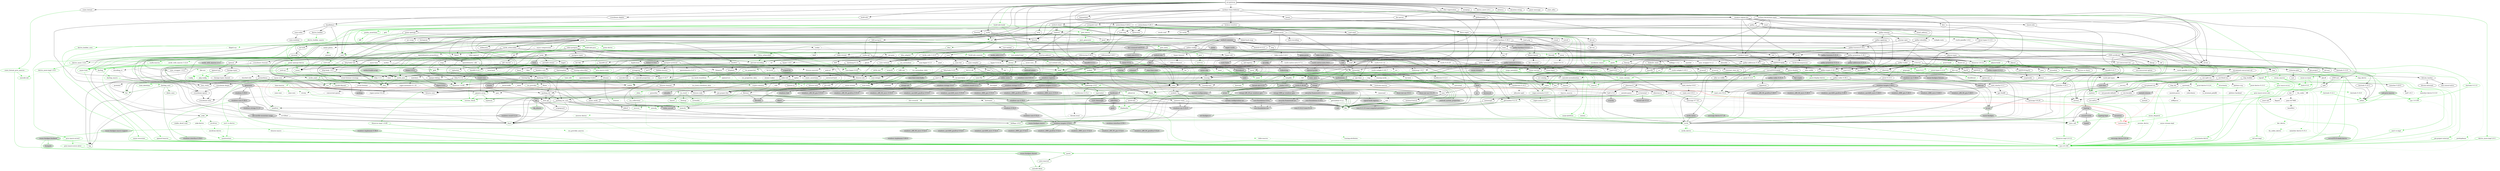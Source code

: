 digraph {
    0 [ label = "cat-gateway" shape = box]
    1 [ label = "anyhow" color = darkgreen]
    2 [ label = "base64 0.22.1" color = darkgreen]
    3 [ label = "bb8" ]
    4 [ label = "bb8-postgres" ]
    5 [ label = "bech32 0.11.0" ]
    6 [ label = "blake2b_simd" ]
    7 [ label = "build-info" ]
    8 [ label = "build-info-build" color = green3]
    9 [ label = "bytes" color = darkgreen]
    10 [ label = "cardano-blockchain-types" ]
    11 [ label = "cardano-chain-follower" ]
    12 [ label = "catalyst-signed-doc" ]
    13 [ label = "catalyst-types" ]
    14 [ label = "chrono" color = darkgreen]
    15 [ label = "clap" ]
    16 [ label = "const_format" ]
    17 [ label = "cpu-time" ]
    18 [ label = "crossbeam-skiplist" ]
    19 [ label = "darling" color = darkgreen]
    20 [ label = "dashmap 6.1.0" ]
    21 [ label = "derive_more 2.0.1" ]
    22 [ label = "dotenvy" ]
    23 [ label = "duration-string" ]
    24 [ label = "ed25519-dalek" ]
    25 [ label = "futures" ]
    26 [ label = "gethostname" ]
    27 [ label = "handlebars" ]
    28 [ label = "hex" ]
    29 [ label = "jsonschema 0.26.2" ]
    30 [ label = "local-ip-address" ]
    31 [ label = "memory-stats" ]
    32 [ label = "mime" color = darkgreen]
    33 [ label = "minijinja" ]
    34 [ label = "moka" ]
    35 [ label = "num-bigint 0.4.6" color = darkgreen]
    36 [ label = "num-traits" color = darkgreen]
    37 [ label = "openssl" ]
    38 [ label = "orx-iterable" ]
    39 [ label = "pallas" ]
    40 [ label = "pallas-traverse 0.30.1" ]
    41 [ label = "panic-message" ]
    42 [ label = "poem" ]
    43 [ label = "poem-openapi" ]
    44 [ label = "poem-openapi-derive" color = green3]
    45 [ label = "prometheus" ]
    46 [ label = "rand 0.8.5" ]
    47 [ label = "rayon" ]
    48 [ label = "rbac-registration" ]
    49 [ label = "regex" color = darkgreen]
    50 [ label = "rust-embed" ]
    51 [ label = "scylla" ]
    52 [ label = "serde" color = darkgreen]
    53 [ label = "serde_json" color = darkgreen]
    54 [ label = "stats_alloc" ]
    55 [ label = "strum" ]
    56 [ label = "strum_macros" color = green3]
    57 [ label = "thiserror 1.0.69" color = darkgreen]
    58 [ label = "tokio" ]
    59 [ label = "tokio-postgres" ]
    60 [ label = "tracing" ]
    61 [ label = "tracing-subscriber" ]
    62 [ label = "ulid" ]
    63 [ label = "url" color = darkgreen]
    64 [ label = "uuid" ]
    65 [ label = "async-trait" color = green3]
    66 [ label = "futures-util" ]
    67 [ label = "parking_lot" ]
    68 [ label = "arrayref" ]
    69 [ label = "arrayvec" ]
    70 [ label = "constant_time_eq" ]
    71 [ label = "bincode" color = darkgreen]
    72 [ label = "build-info-common" color = darkgreen]
    73 [ label = "build-info-proc" color = green3]
    74 [ label = "cargo_metadata" color = green3]
    75 [ label = "git2" color = green3, style = dashed]
    76 [ label = "glob" color = darkgreen]
    77 [ label = "pretty_assertions" color = green3]
    78 [ label = "rustc_version" color = green3]
    79 [ label = "zstd" color = darkgreen]
    80 [ label = "cbork-utils" ]
    81 [ label = "dirs" ]
    82 [ label = "minicbor 0.25.1" ]
    83 [ label = "ouroboros" ]
    84 [ label = "crossbeam-channel" ]
    85 [ label = "crossbeam-epoch" ]
    86 [ label = "hickory-resolver" ]
    87 [ label = "http 1.3.1" color = darkgreen]
    88 [ label = "humantime" ]
    89 [ label = "logcall" color = green3]
    90 [ label = "memx" ]
    91 [ label = "mithril-client" ]
    92 [ label = "pallas-crypto 0.30.1" ]
    93 [ label = "pallas-hardano 0.30.1" ]
    94 [ label = "tar" ]
    95 [ label = "tracing-log" ]
    96 [ label = "ureq" ]
    97 [ label = "brotli" ]
    98 [ label = "coset" ]
    99 [ label = "jsonpath-rust" ]
    100 [ label = "jsonschema 0.28.3" ]
    101 [ label = "base64-url" ]
    102 [ label = "displaydoc" color = green3]
    103 [ label = "fluent-uri" ]
    104 [ label = "fmmap" ]
    105 [ label = "once_cell" color = darkgreen]
    106 [ label = "orx-concurrent-vec" ]
    107 [ label = "thiserror 2.0.12" color = darkgreen]
    108 [ label = "android-tzdata" color = darkgreen, style = "dashed,filled", fillcolor = lightgrey]
    109 [ label = "iana-time-zone" color = darkgreen, style = "dashed,filled", fillcolor = lightgrey]
    110 [ label = "js-sys" color = darkgreen, style = filled, fillcolor = lightgrey]
    111 [ label = "wasm-bindgen" color = darkgreen, style = filled, fillcolor = lightgrey]
    112 [ label = "windows-link" color = darkgreen, style = filled, fillcolor = lightgrey]
    113 [ label = "clap_builder" ]
    114 [ label = "clap_derive" color = green3, style = dashed]
    115 [ label = "const_format_proc_macros" color = green3]
    116 [ label = "libc" color = darkgreen]
    117 [ label = "winapi" style = filled, fillcolor = lightgrey]
    118 [ label = "crossbeam-utils" ]
    119 [ label = "darling_core" color = darkgreen]
    120 [ label = "darling_macro" color = green3]
    121 [ label = "cfg-if" color = darkgreen]
    122 [ label = "hashbrown 0.14.5" ]
    123 [ label = "lock_api" ]
    124 [ label = "parking_lot_core" ]
    125 [ label = "derive_more-impl 2.0.1" color = green3]
    126 [ label = "curve25519-dalek" ]
    127 [ label = "ed25519" ]
    128 [ label = "rand_core 0.6.4" color = darkgreen]
    129 [ label = "sha2" color = darkgreen]
    130 [ label = "subtle" color = darkgreen]
    131 [ label = "zeroize" ]
    132 [ label = "futures-channel" ]
    133 [ label = "futures-core" ]
    134 [ label = "futures-executor" style = dashed]
    135 [ label = "futures-io" ]
    136 [ label = "futures-sink" ]
    137 [ label = "futures-task" ]
    138 [ label = "rustix 0.38.44" style = filled, fillcolor = lightgrey]
    139 [ label = "windows-targets 0.52.6" color = darkgreen, style = filled, fillcolor = lightgrey]
    140 [ label = "derive_builder" ]
    141 [ label = "log" color = darkgreen]
    142 [ label = "num-order" ]
    143 [ label = "pest" color = darkgreen]
    144 [ label = "pest_derive" color = green3]
    145 [ label = "ahash" ]
    146 [ label = "bytecount" ]
    147 [ label = "email_address" ]
    148 [ label = "fancy-regex" ]
    149 [ label = "fraction" ]
    150 [ label = "idna" color = darkgreen]
    151 [ label = "itoa" color = darkgreen]
    152 [ label = "num-cmp" ]
    153 [ label = "percent-encoding" color = darkgreen]
    154 [ label = "referencing 0.26.2" ]
    155 [ label = "regex-syntax 0.8.5" color = darkgreen]
    156 [ label = "reqwest" ]
    157 [ label = "uuid-simd" ]
    158 [ label = "neli" style = filled, fillcolor = lightgrey]
    159 [ label = "windows-sys 0.59.0" color = darkgreen, style = filled, fillcolor = lightgrey]
    160 [ label = "windows-sys 0.52.0" style = filled, fillcolor = lightgrey]
    161 [ label = "async-lock" style = dashed]
    162 [ label = "event-listener" style = dashed]
    163 [ label = "loom" style = filled, fillcolor = lightgrey]
    164 [ label = "portable-atomic" ]
    165 [ label = "smallvec" color = darkgreen]
    166 [ label = "tagptr" ]
    167 [ label = "num-integer" color = darkgreen]
    168 [ label = "autocfg" color = green3]
    169 [ label = "bitflags 2.9.0" color = darkgreen]
    170 [ label = "foreign-types" ]
    171 [ label = "openssl-macros" color = green3]
    172 [ label = "openssl-sys" ]
    173 [ label = "orx-self-or" ]
    174 [ label = "pallas-addresses 0.30.1" ]
    175 [ label = "pallas-codec 0.30.1" ]
    176 [ label = "pallas-configs" ]
    177 [ label = "pallas-network 0.30.1" ]
    178 [ label = "pallas-primitives 0.30.1" ]
    179 [ label = "pallas-txbuilder" ]
    180 [ label = "pallas-utxorpc" ]
    181 [ label = "itertools 0.13.0" ]
    182 [ label = "paste" color = green3]
    183 [ label = "async-compression" style = dashed]
    184 [ label = "cookie" style = dashed]
    185 [ label = "headers" ]
    186 [ label = "http-body-util" ]
    187 [ label = "hyper 1.6.0" ]
    188 [ label = "hyper-util" ]
    189 [ label = "mime_guess" style = dashed]
    190 [ label = "multer" style = dashed]
    191 [ label = "nix" style = filled, fillcolor = lightgrey]
    192 [ label = "opentelemetry 0.27.1" style = dashed]
    193 [ label = "opentelemetry-prometheus" style = dashed]
    194 [ label = "pin-project-lite" ]
    195 [ label = "poem-derive" color = green3]
    196 [ label = "quick-xml" ]
    197 [ label = "rfc7239" ]
    198 [ label = "serde_urlencoded" ]
    199 [ label = "serde_yaml" color = darkgreen]
    200 [ label = "sync_wrapper 1.0.2" ]
    201 [ label = "tempfile" color = darkgreen]
    202 [ label = "time" style = dashed]
    203 [ label = "tokio-stream" ]
    204 [ label = "tokio-util" ]
    205 [ label = "wildmatch" ]
    206 [ label = "derive_more 1.0.0" color = darkgreen]
    207 [ label = "indexmap 2.9.0" color = darkgreen]
    208 [ label = "proc-macro-crate" color = green3]
    209 [ label = "proc-macro2" color = darkgreen]
    210 [ label = "quote" color = darkgreen]
    211 [ label = "syn 2.0.100" color = darkgreen]
    212 [ label = "fnv" color = darkgreen]
    213 [ label = "lazy_static" ]
    214 [ label = "memchr" color = darkgreen]
    215 [ label = "protobuf" style = dashed]
    216 [ label = "rand_chacha 0.3.1" ]
    217 [ label = "either" color = darkgreen]
    218 [ label = "rayon-core" ]
    219 [ label = "c509-certificate" ]
    220 [ label = "der-parser" ]
    221 [ label = "oid-registry" ]
    222 [ label = "x509-cert" ]
    223 [ label = "aho-corasick" color = darkgreen, style = dashed]
    224 [ label = "regex-automata 0.4.9" color = darkgreen]
    225 [ label = "rust-embed-impl" color = green3]
    226 [ label = "rust-embed-utils" color = darkgreen]
    227 [ label = "walkdir" color = darkgreen]
    228 [ label = "arc-swap" ]
    229 [ label = "byteorder" ]
    230 [ label = "dashmap 5.5.3" ]
    231 [ label = "histogram" ]
    232 [ label = "lz4_flex" ]
    233 [ label = "rand_pcg" ]
    234 [ label = "scylla-cql" ]
    235 [ label = "scylla-macros" color = green3]
    236 [ label = "snap" ]
    237 [ label = "socket2" ]
    238 [ label = "tokio-openssl" style = dashed]
    239 [ label = "serde_derive" color = green3]
    240 [ label = "ryu" color = darkgreen]
    241 [ label = "heck 0.5.0" color = green3]
    242 [ label = "rustversion" color = red]
    243 [ label = "thiserror-impl 1.0.69" color = green3]
    244 [ label = "backtrace" style = filled, fillcolor = lightgrey]
    245 [ label = "mio" style = dashed]
    246 [ label = "signal-hook-registry" style = "dashed,filled", fillcolor = lightgrey]
    247 [ label = "tokio-macros" color = green3, style = dashed]
    248 [ label = "fallible-iterator" ]
    249 [ label = "phf" ]
    250 [ label = "postgres-protocol" ]
    251 [ label = "postgres-types" ]
    252 [ label = "rand 0.9.0" ]
    253 [ label = "whoami" ]
    254 [ label = "tracing-attributes" color = green3, style = dashed]
    255 [ label = "tracing-core" ]
    256 [ label = "matchers" style = dashed]
    257 [ label = "nu-ansi-term" style = dashed]
    258 [ label = "sharded-slab" style = dashed]
    259 [ label = "thread_local" style = dashed]
    260 [ label = "tracing-serde" style = dashed]
    261 [ label = "web-time" style = filled, fillcolor = lightgrey]
    262 [ label = "form_urlencoded" color = darkgreen]
    263 [ label = "getrandom 0.3.2" color = darkgreen, style = dashed]
    264 [ label = "futures-macro" color = green3, style = dashed]
    265 [ label = "pin-utils" ]
    266 [ label = "slab" style = dashed]
    267 [ label = "semver" color = darkgreen]
    268 [ label = "proc-macro-error2" color = green3]
    269 [ label = "camino" color = green3]
    270 [ label = "cargo-platform" color = green3]
    271 [ label = "libgit2-sys" color = green3, style = dashed]
    272 [ label = "diff" color = green3]
    273 [ label = "yansi" color = green3]
    274 [ label = "zstd-safe" color = darkgreen]
    275 [ label = "dirs-sys" ]
    276 [ label = "half 2.5.0" ]
    277 [ label = "minicbor-derive 0.15.3" color = green3, style = dashed]
    278 [ label = "aliasable" ]
    279 [ label = "ouroboros_macro" color = green3]
    280 [ label = "static_assertions" ]
    281 [ label = "hickory-proto" ]
    282 [ label = "ipconfig" style = "dashed,filled", fillcolor = lightgrey]
    283 [ label = "lru-cache" ]
    284 [ label = "resolv-conf" style = dashed]
    285 [ label = "rustls 0.21.12" style = dashed]
    286 [ label = "tokio-rustls 0.24.1" style = dashed]
    287 [ label = "proc-macro-error" color = green3]
    288 [ label = "cpufeatures" color = darkgreen, style = filled, fillcolor = lightgrey]
    289 [ label = "async-recursion" color = green3]
    290 [ label = "flate2" style = dashed]
    291 [ label = "flume" style = dashed]
    292 [ label = "getrandom 0.2.15" color = darkgreen]
    293 [ label = "mithril-common" style = filled, fillcolor = lightgrey]
    294 [ label = "slog" ]
    295 [ label = "cryptoxide" ]
    296 [ label = "binary-layout" ]
    297 [ label = "tap" ]
    298 [ label = "filetime" ]
    299 [ label = "xattr" style = "dashed,filled", fillcolor = lightgrey]
    300 [ label = "rustls 0.23.25" style = dashed]
    301 [ label = "rustls-native-certs 0.7.3" style = dashed]
    302 [ label = "rustls-pki-types" style = dashed]
    303 [ label = "webpki-roots" style = dashed]
    304 [ label = "alloc-no-stdlib" ]
    305 [ label = "alloc-stdlib" style = dashed]
    306 [ label = "brotli-decompressor" ]
    307 [ label = "ciborium" ]
    308 [ label = "ciborium-io" ]
    309 [ label = "referencing 0.28.3" ]
    310 [ label = "borrow-or-share" ]
    311 [ label = "ref-cast" ]
    312 [ label = "enum_dispatch" color = green3]
    313 [ label = "fs4" style = dashed]
    314 [ label = "memmap2" ]
    315 [ label = "parse-display" ]
    316 [ label = "orx-concurrent-option" ]
    317 [ label = "orx-fixed-vec" ]
    318 [ label = "orx-pinned-concurrent-col" ]
    319 [ label = "orx-pinned-vec" ]
    320 [ label = "orx-pseudo-default" ]
    321 [ label = "orx-split-vec" ]
    322 [ label = "thiserror-impl 2.0.12" color = green3]
    323 [ label = "android_system_properties" color = darkgreen, style = "dashed,filled", fillcolor = lightgrey]
    324 [ label = "core-foundation-sys" color = darkgreen, style = "dashed,filled", fillcolor = lightgrey]
    325 [ label = "iana-time-zone-haiku" color = darkgreen, style = "dashed,filled", fillcolor = lightgrey]
    326 [ label = "windows-core 0.61.0" color = darkgreen, style = "dashed,filled", fillcolor = lightgrey]
    327 [ label = "wasm-bindgen-macro" color = green3, style = filled, fillcolor = lightgrey]
    328 [ label = "anstream" style = dashed]
    329 [ label = "anstyle" ]
    330 [ label = "clap_lex" ]
    331 [ label = "strsim" color = darkgreen, style = dashed]
    332 [ label = "unicode-xid" color = green3]
    333 [ label = "winapi-i686-pc-windows-gnu" style = filled, fillcolor = lightgrey]
    334 [ label = "winapi-x86_64-pc-windows-gnu" style = filled, fillcolor = lightgrey]
    335 [ label = "ident_case" color = darkgreen]
    336 [ label = "allocator-api2" style = dashed]
    337 [ label = "scopeguard" ]
    338 [ label = "redox_syscall" style = filled, fillcolor = lightgrey]
    339 [ label = "curve25519-dalek-derive" color = green3, style = filled, fillcolor = lightgrey]
    340 [ label = "digest 0.10.7" color = darkgreen]
    341 [ label = "fiat-crypto" style = filled, fillcolor = lightgrey]
    342 [ label = "pkcs8" style = dashed]
    343 [ label = "signature" ]
    344 [ label = "zeroize_derive" color = green3, style = dashed]
    345 [ label = "errno" color = darkgreen, style = filled, fillcolor = lightgrey]
    346 [ label = "linux-raw-sys 0.4.15" style = filled, fillcolor = lightgrey]
    347 [ label = "windows_aarch64_gnullvm 0.52.6" color = darkgreen, style = filled, fillcolor = lightgrey]
    348 [ label = "windows_aarch64_msvc 0.52.6" color = darkgreen, style = filled, fillcolor = lightgrey]
    349 [ label = "windows_i686_gnu 0.52.6" color = darkgreen, style = filled, fillcolor = lightgrey]
    350 [ label = "windows_i686_gnullvm 0.52.6" color = darkgreen, style = filled, fillcolor = lightgrey]
    351 [ label = "windows_i686_msvc 0.52.6" color = darkgreen, style = filled, fillcolor = lightgrey]
    352 [ label = "windows_x86_64_gnu 0.52.6" color = darkgreen, style = filled, fillcolor = lightgrey]
    353 [ label = "windows_x86_64_gnullvm 0.52.6" color = darkgreen, style = filled, fillcolor = lightgrey]
    354 [ label = "windows_x86_64_msvc 0.52.6" color = darkgreen, style = filled, fillcolor = lightgrey]
    355 [ label = "derive_builder_macro" color = green3]
    356 [ label = "num-modular" ]
    357 [ label = "ucd-trie" color = darkgreen]
    358 [ label = "pest_generator" color = green3]
    359 [ label = "version_check" color = green3]
    360 [ label = "zerocopy 0.7.35" ]
    361 [ label = "bit-set" ]
    362 [ label = "num" ]
    363 [ label = "idna_adapter" color = darkgreen]
    364 [ label = "utf8_iter" color = darkgreen]
    365 [ label = "encoding_rs" style = dashed]
    366 [ label = "h2 0.4.8" style = dashed]
    367 [ label = "http-body 1.0.1" ]
    368 [ label = "hyper-rustls" style = "dashed,filled", fillcolor = lightgrey]
    369 [ label = "ipnet" ]
    370 [ label = "quinn" style = "dashed,filled", fillcolor = lightgrey]
    371 [ label = "rustls-native-certs 0.8.1" style = "dashed,filled", fillcolor = lightgrey]
    372 [ label = "rustls-pemfile 2.2.0" style = dashed]
    373 [ label = "system-configuration" style = "dashed,filled", fillcolor = lightgrey]
    374 [ label = "tokio-rustls 0.26.2" style = "dashed,filled", fillcolor = lightgrey]
    375 [ label = "tower 0.5.2" style = filled, fillcolor = lightgrey]
    376 [ label = "tower-service" ]
    377 [ label = "wasm-bindgen-futures" style = filled, fillcolor = lightgrey]
    378 [ label = "wasm-streams" style = "dashed,filled", fillcolor = lightgrey]
    379 [ label = "web-sys" style = filled, fillcolor = lightgrey]
    380 [ label = "windows-registry" style = filled, fillcolor = lightgrey]
    381 [ label = "outref" ]
    382 [ label = "vsimd" ]
    383 [ label = "neli-proc-macros" color = green3, style = filled, fillcolor = lightgrey]
    384 [ label = "event-listener-strategy" style = dashed]
    385 [ label = "concurrent-queue" style = dashed]
    386 [ label = "parking" style = "dashed,filled", fillcolor = lightgrey]
    387 [ label = "generator" style = filled, fillcolor = lightgrey]
    388 [ label = "scoped-tls" style = filled, fillcolor = lightgrey]
    389 [ label = "foreign-types-shared" ]
    390 [ label = "cc" color = green3]
    391 [ label = "openssl-src" color = green3, style = dashed]
    392 [ label = "pkg-config" color = green3]
    393 [ label = "vcpkg" color = green3]
    394 [ label = "base58" ]
    395 [ label = "bech32 0.9.1" ]
    396 [ label = "crc" ]
    397 [ label = "minicbor 0.20.0" ]
    398 [ label = "num-rational" ]
    399 [ label = "serde_with 3.12.0" ]
    400 [ label = "criterion" ]
    401 [ label = "pallas-wallet" ]
    402 [ label = "pallas-applying" ]
    403 [ label = "prost-types 0.13.5" ]
    404 [ label = "utxorpc-spec" ]
    405 [ label = "aes-gcm" style = dashed]
    406 [ label = "hkdf" style = dashed]
    407 [ label = "hmac" ]
    408 [ label = "base64 0.21.7" ]
    409 [ label = "headers-core" ]
    410 [ label = "httpdate" ]
    411 [ label = "sha1" ]
    412 [ label = "httparse" style = dashed]
    413 [ label = "want" style = dashed]
    414 [ label = "unicase" color = darkgreen, style = dashed]
    415 [ label = "spin" style = dashed]
    416 [ label = "cfg_aliases" color = green3, style = filled, fillcolor = lightgrey]
    417 [ label = "opentelemetry 0.24.0" style = dashed]
    418 [ label = "opentelemetry_sdk" style = dashed]
    419 [ label = "uncased" ]
    420 [ label = "unsafe-libyaml" color = darkgreen]
    421 [ label = "fastrand" color = darkgreen]
    422 [ label = "rustix 1.0.5" color = darkgreen, style = filled, fillcolor = lightgrey]
    423 [ label = "deranged" style = dashed]
    424 [ label = "num-conv" color = darkgreen, style = dashed]
    425 [ label = "powerfmt" style = dashed]
    426 [ label = "time-core" color = darkgreen, style = dashed]
    427 [ label = "time-macros" color = green3, style = dashed]
    428 [ label = "derive_more-impl 1.0.0" color = green3]
    429 [ label = "equivalent" color = darkgreen]
    430 [ label = "hashbrown 0.15.2" color = darkgreen]
    431 [ label = "toml_edit" color = green3]
    432 [ label = "unicode-ident" color = darkgreen]
    433 [ label = "ppv-lite86" ]
    434 [ label = "crossbeam-deque" ]
    435 [ label = "asn1-rs" ]
    436 [ label = "bimap" ]
    437 [ label = "oid" ]
    438 [ label = "nom" ]
    439 [ label = "rusticata-macros" ]
    440 [ label = "const-oid" ]
    441 [ label = "der" ]
    442 [ label = "spki" ]
    443 [ label = "tls_codec" style = dashed]
    444 [ label = "same-file" color = darkgreen]
    445 [ label = "winapi-util" color = darkgreen, style = filled, fillcolor = lightgrey]
    446 [ label = "twox-hash" style = dashed]
    447 [ label = "bigdecimal" style = dashed]
    448 [ label = "num-bigint 0.3.3" style = dashed]
    449 [ label = "secrecy" style = dashed]
    450 [ label = "stable_deref_trait" color = darkgreen]
    451 [ label = "yoke" color = darkgreen]
    452 [ label = "addr2line" style = filled, fillcolor = lightgrey]
    453 [ label = "miniz_oxide" ]
    454 [ label = "object" style = filled, fillcolor = lightgrey]
    455 [ label = "rustc-demangle" style = filled, fillcolor = lightgrey]
    456 [ label = "wasi 0.11.0+wasi-snapshot-preview1" color = darkgreen, style = filled, fillcolor = lightgrey]
    457 [ label = "phf_shared" ]
    458 [ label = "md-5" ]
    459 [ label = "stringprep" ]
    460 [ label = "rand_chacha 0.9.0" style = dashed]
    461 [ label = "rand_core 0.9.3" ]
    462 [ label = "zerocopy 0.8.24" ]
    463 [ label = "wasite" style = filled, fillcolor = lightgrey]
    464 [ label = "valuable" style = "dashed,filled", fillcolor = lightgrey]
    465 [ label = "regex-automata 0.1.10" style = dashed]
    466 [ label = "overload" style = dashed]
    467 [ label = "r-efi" color = darkgreen, style = "dashed,filled", fillcolor = lightgrey]
    468 [ label = "wasi 0.14.2+wasi-0.2.4" color = darkgreen, style = "dashed,filled", fillcolor = lightgrey]
    469 [ label = "proc-macro-error-attr2" color = green3]
    470 [ label = "libz-sys" color = green3, style = dashed]
    471 [ label = "zstd-sys" color = darkgreen]
    472 [ label = "option-ext" ]
    473 [ label = "redox_users" style = filled, fillcolor = lightgrey]
    474 [ label = "windows-sys 0.48.0" style = filled, fillcolor = lightgrey]
    475 [ label = "crunchy" style = filled, fillcolor = lightgrey]
    476 [ label = "heck 0.4.1" color = green3]
    477 [ label = "proc-macro2-diagnostics" color = green3]
    478 [ label = "data-encoding" ]
    479 [ label = "enum-as-inner" color = green3]
    480 [ label = "rustls-pemfile 1.0.4" style = dashed]
    481 [ label = "tinyvec" ]
    482 [ label = "widestring" style = "dashed,filled", fillcolor = lightgrey]
    483 [ label = "winreg" style = "dashed,filled", fillcolor = lightgrey]
    484 [ label = "linked-hash-map" ]
    485 [ label = "hostname" style = dashed]
    486 [ label = "ring" style = dashed]
    487 [ label = "rustls-webpki 0.101.7" style = dashed]
    488 [ label = "sct" style = dashed]
    489 [ label = "proc-macro-error-attr" color = green3]
    490 [ label = "syn 1.0.109" color = green3]
    491 [ label = "crc32fast" style = dashed]
    492 [ label = "nanorand" style = dashed]
    493 [ label = "blake2 0.10.6" style = filled, fillcolor = lightgrey]
    494 [ label = "ckb-merkle-mountain-range" style = filled, fillcolor = lightgrey]
    495 [ label = "fixed" style = filled, fillcolor = lightgrey]
    496 [ label = "kes-summed-ed25519" style = filled, fillcolor = lightgrey]
    497 [ label = "mithril-build-script" color = green3, style = filled, fillcolor = lightgrey]
    498 [ label = "mithril-stm" style = filled, fillcolor = lightgrey]
    499 [ label = "pallas-addresses 0.31.0" style = "dashed,filled", fillcolor = lightgrey]
    500 [ label = "pallas-codec 0.31.0" style = "dashed,filled", fillcolor = lightgrey]
    501 [ label = "pallas-hardano 0.31.0" style = "dashed,filled", fillcolor = lightgrey]
    502 [ label = "pallas-network 0.31.0" style = "dashed,filled", fillcolor = lightgrey]
    503 [ label = "pallas-primitives 0.31.0" style = "dashed,filled", fillcolor = lightgrey]
    504 [ label = "pallas-traverse 0.31.0" style = "dashed,filled", fillcolor = lightgrey]
    505 [ label = "serde_bytes" style = filled, fillcolor = lightgrey]
    506 [ label = "typetag" style = filled, fillcolor = lightgrey]
    507 [ label = "doc-comment" ]
    508 [ label = "libredox" style = filled, fillcolor = lightgrey]
    509 [ label = "rustls-webpki 0.103.1" style = dashed]
    510 [ label = "openssl-probe" style = "dashed,filled", fillcolor = lightgrey]
    511 [ label = "schannel" style = "dashed,filled", fillcolor = lightgrey]
    512 [ label = "security-framework 2.11.1" style = "dashed,filled", fillcolor = lightgrey]
    513 [ label = "ciborium-ll" ]
    514 [ label = "ref-cast-impl" color = green3]
    515 [ label = "parse-display-derive" color = green3]
    516 [ label = "windows-implement 0.60.0" color = green3, style = "dashed,filled", fillcolor = lightgrey]
    517 [ label = "windows-interface 0.59.1" color = green3, style = "dashed,filled", fillcolor = lightgrey]
    518 [ label = "windows-result 0.3.2" color = darkgreen, style = filled, fillcolor = lightgrey]
    519 [ label = "windows-strings 0.4.0" color = darkgreen, style = "dashed,filled", fillcolor = lightgrey]
    520 [ label = "wasm-bindgen-macro-support" color = green3, style = filled, fillcolor = lightgrey]
    521 [ label = "anstyle-parse" style = dashed]
    522 [ label = "anstyle-query" style = dashed]
    523 [ label = "anstyle-wincon" style = "dashed,filled", fillcolor = lightgrey]
    524 [ label = "colorchoice" style = dashed]
    525 [ label = "is_terminal_polyfill" style = dashed]
    526 [ label = "utf8parse" style = dashed]
    527 [ label = "block-buffer" color = darkgreen, style = dashed]
    528 [ label = "crypto-common" color = darkgreen]
    529 [ label = "derive_builder_core" color = green3]
    530 [ label = "pest_meta" color = green3]
    531 [ label = "zerocopy-derive 0.7.35" color = green3, style = filled, fillcolor = lightgrey]
    532 [ label = "bit-vec" ]
    533 [ label = "num-complex" ]
    534 [ label = "num-iter" ]
    535 [ label = "icu_normalizer" color = darkgreen]
    536 [ label = "icu_properties" color = darkgreen]
    537 [ label = "atomic-waker" style = dashed]
    538 [ label = "quinn-proto" style = "dashed,filled", fillcolor = lightgrey]
    539 [ label = "quinn-udp" style = "dashed,filled", fillcolor = lightgrey]
    540 [ label = "rustc-hash" style = "dashed,filled", fillcolor = lightgrey]
    541 [ label = "security-framework 3.2.0" style = "dashed,filled", fillcolor = lightgrey]
    542 [ label = "core-foundation 0.9.4" style = "dashed,filled", fillcolor = lightgrey]
    543 [ label = "system-configuration-sys" style = "dashed,filled", fillcolor = lightgrey]
    544 [ label = "tower-layer" ]
    545 [ label = "windows-strings 0.3.1" style = filled, fillcolor = lightgrey]
    546 [ label = "windows-targets 0.53.0" style = filled, fillcolor = lightgrey]
    547 [ label = "windows 0.58.0" style = filled, fillcolor = lightgrey]
    548 [ label = "jobserver" color = green3, style = dashed]
    549 [ label = "shlex" color = green3]
    550 [ label = "crc-catalog" ]
    551 [ label = "half 1.8.3" style = dashed]
    552 [ label = "minicbor-derive 0.13.0" color = green3, style = dashed]
    553 [ label = "indexmap 1.9.3" style = dashed]
    554 [ label = "serde_with_macros 3.12.0" color = green3, style = dashed]
    555 [ label = "anes" ]
    556 [ label = "cast" ]
    557 [ label = "criterion-plot" ]
    558 [ label = "is-terminal" ]
    559 [ label = "itertools 0.10.5" ]
    560 [ label = "oorandom" ]
    561 [ label = "plotters" style = dashed]
    562 [ label = "tinytemplate" ]
    563 [ label = "bip39" ]
    564 [ label = "ed25519-bip32" ]
    565 [ label = "prost 0.13.5" ]
    566 [ label = "pbjson" ]
    567 [ label = "pbjson-types" ]
    568 [ label = "prost 0.12.6" color = darkgreen]
    569 [ label = "tonic" ]
    570 [ label = "aead" style = dashed]
    571 [ label = "aes" style = dashed]
    572 [ label = "cipher" style = dashed]
    573 [ label = "ctr" style = dashed]
    574 [ label = "ghash" style = dashed]
    575 [ label = "try-lock" style = dashed]
    576 [ label = "linux-raw-sys 0.9.3" color = darkgreen, style = filled, fillcolor = lightgrey]
    577 [ label = "toml_datetime" color = green3]
    578 [ label = "winnow" color = green3, style = dashed]
    579 [ label = "asn1-rs-derive" color = green3]
    580 [ label = "asn1-rs-impl" color = green3]
    581 [ label = "minimal-lexical" ]
    582 [ label = "der_derive" color = green3, style = dashed]
    583 [ label = "flagset" style = dashed]
    584 [ label = "pem-rfc7468" style = dashed]
    585 [ label = "base64ct" style = dashed]
    586 [ label = "tls_codec_derive" color = green3, style = dashed]
    587 [ label = "libm" style = dashed]
    588 [ label = "yoke-derive" color = green3, style = dashed]
    589 [ label = "zerofrom" color = darkgreen]
    590 [ label = "gimli" style = filled, fillcolor = lightgrey]
    591 [ label = "adler2" ]
    592 [ label = "siphasher" ]
    593 [ label = "unicode-bidi" ]
    594 [ label = "unicode-normalization" ]
    595 [ label = "unicode-properties" ]
    596 [ label = "zerocopy-derive 0.8.24" color = green3, style = filled, fillcolor = lightgrey]
    597 [ label = "regex-syntax 0.6.29" style = dashed]
    598 [ label = "wit-bindgen-rt" color = darkgreen, style = "dashed,filled", fillcolor = lightgrey]
    599 [ label = "windows-targets 0.48.5" style = filled, fillcolor = lightgrey]
    600 [ label = "tinyvec_macros" style = dashed]
    601 [ label = "windows 0.52.0" style = "dashed,filled", fillcolor = lightgrey]
    602 [ label = "untrusted" style = dashed]
    603 [ label = "az" style = filled, fillcolor = lightgrey]
    604 [ label = "bytemuck" style = filled, fillcolor = lightgrey]
    605 [ label = "typenum" color = darkgreen]
    606 [ label = "blake2 0.9.2" style = filled, fillcolor = lightgrey]
    607 [ label = "rand_core 0.5.1" style = filled, fillcolor = lightgrey]
    608 [ label = "serde_with 2.3.3" style = "dashed,filled", fillcolor = lightgrey]
    609 [ label = "blst" style = filled, fillcolor = lightgrey]
    610 [ label = "pallas-crypto 0.31.0" style = "dashed,filled", fillcolor = lightgrey]
    611 [ label = "erased-serde" style = filled, fillcolor = lightgrey]
    612 [ label = "inventory" style = filled, fillcolor = lightgrey]
    613 [ label = "typetag-impl" color = green3, style = filled, fillcolor = lightgrey]
    614 [ label = "security-framework-sys" style = "dashed,filled", fillcolor = lightgrey]
    615 [ label = "structmeta" color = green3]
    616 [ label = "wasm-bindgen-backend" color = green3, style = filled, fillcolor = lightgrey]
    617 [ label = "wasm-bindgen-shared" color = green3, style = filled, fillcolor = lightgrey]
    618 [ label = "generic-array" color = darkgreen]
    619 [ label = "icu_collections" color = darkgreen]
    620 [ label = "icu_normalizer_data" color = darkgreen, style = dashed]
    621 [ label = "icu_provider" color = darkgreen]
    622 [ label = "utf16_iter" color = darkgreen]
    623 [ label = "write16" color = darkgreen]
    624 [ label = "zerovec" color = darkgreen]
    625 [ label = "icu_locid_transform" color = darkgreen, style = dashed]
    626 [ label = "icu_properties_data" color = darkgreen, style = dashed]
    627 [ label = "tinystr" color = darkgreen]
    628 [ label = "core-foundation 0.10.0" style = "dashed,filled", fillcolor = lightgrey]
    629 [ label = "windows_aarch64_gnullvm 0.53.0" style = filled, fillcolor = lightgrey]
    630 [ label = "windows_aarch64_msvc 0.53.0" style = filled, fillcolor = lightgrey]
    631 [ label = "windows_i686_gnu 0.53.0" style = filled, fillcolor = lightgrey]
    632 [ label = "windows_i686_gnullvm 0.53.0" style = filled, fillcolor = lightgrey]
    633 [ label = "windows_i686_msvc 0.53.0" style = filled, fillcolor = lightgrey]
    634 [ label = "windows_x86_64_gnu 0.53.0" style = filled, fillcolor = lightgrey]
    635 [ label = "windows_x86_64_gnullvm 0.53.0" style = filled, fillcolor = lightgrey]
    636 [ label = "windows_x86_64_msvc 0.53.0" style = filled, fillcolor = lightgrey]
    637 [ label = "windows-core 0.58.0" style = filled, fillcolor = lightgrey]
    638 [ label = "hashbrown 0.12.3" style = dashed]
    639 [ label = "hermit-abi 0.5.0" style = filled, fillcolor = lightgrey]
    640 [ label = "plotters-backend" style = dashed]
    641 [ label = "plotters-svg" style = dashed]
    642 [ label = "bitcoin_hashes" ]
    643 [ label = "prost-derive 0.13.5" color = green3, style = dashed]
    644 [ label = "pbjson-build" color = green3]
    645 [ label = "prost-build" color = green3]
    646 [ label = "prost-derive 0.12.6" color = green3, style = dashed]
    647 [ label = "async-stream" style = dashed]
    648 [ label = "axum" style = dashed]
    649 [ label = "h2 0.3.26" style = dashed]
    650 [ label = "http 0.2.12" ]
    651 [ label = "http-body 0.4.6" ]
    652 [ label = "hyper 0.14.32" style = dashed]
    653 [ label = "hyper-timeout" style = dashed]
    654 [ label = "pin-project" ]
    655 [ label = "tower 0.4.13" style = dashed]
    656 [ label = "inout" style = dashed]
    657 [ label = "opaque-debug" ]
    658 [ label = "polyval" style = dashed]
    659 [ label = "synstructure" color = green3]
    660 [ label = "zerofrom-derive" color = green3, style = dashed]
    661 [ label = "windows_aarch64_gnullvm 0.48.5" style = filled, fillcolor = lightgrey]
    662 [ label = "windows_aarch64_msvc 0.48.5" style = filled, fillcolor = lightgrey]
    663 [ label = "windows_i686_gnu 0.48.5" style = filled, fillcolor = lightgrey]
    664 [ label = "windows_i686_msvc 0.48.5" style = filled, fillcolor = lightgrey]
    665 [ label = "windows_x86_64_gnu 0.48.5" style = filled, fillcolor = lightgrey]
    666 [ label = "windows_x86_64_gnullvm 0.48.5" style = filled, fillcolor = lightgrey]
    667 [ label = "windows_x86_64_msvc 0.48.5" style = filled, fillcolor = lightgrey]
    668 [ label = "windows-core 0.52.0" style = "dashed,filled", fillcolor = lightgrey]
    669 [ label = "crypto-mac" style = filled, fillcolor = lightgrey]
    670 [ label = "digest 0.9.0" style = filled, fillcolor = lightgrey]
    671 [ label = "base64 0.13.1" style = "dashed,filled", fillcolor = lightgrey]
    672 [ label = "serde_with_macros 2.3.3" color = green3, style = "dashed,filled", fillcolor = lightgrey]
    673 [ label = "threadpool" style = filled, fillcolor = lightgrey]
    674 [ label = "typeid" style = filled, fillcolor = lightgrey]
    675 [ label = "structmeta-derive" color = green3]
    676 [ label = "bumpalo" color = green3, style = filled, fillcolor = lightgrey]
    677 [ label = "icu_locid" color = darkgreen]
    678 [ label = "icu_provider_macros" color = green3, style = dashed]
    679 [ label = "writeable" color = darkgreen]
    680 [ label = "zerovec-derive" color = green3, style = dashed]
    681 [ label = "icu_locid_transform_data" color = darkgreen, style = dashed]
    682 [ label = "windows-implement 0.58.0" color = green3, style = filled, fillcolor = lightgrey]
    683 [ label = "windows-interface 0.58.0" color = green3, style = filled, fillcolor = lightgrey]
    684 [ label = "windows-result 0.2.0" style = filled, fillcolor = lightgrey]
    685 [ label = "windows-strings 0.1.0" style = filled, fillcolor = lightgrey]
    686 [ label = "bitcoin-internals" ]
    687 [ label = "hex-conservative" ]
    688 [ label = "itertools 0.14.0" color = green3, style = dashed]
    689 [ label = "itertools 0.11.0" color = green3]
    690 [ label = "prost-types 0.12.6" color = green3]
    691 [ label = "itertools 0.12.1" color = green3]
    692 [ label = "multimap" color = green3]
    693 [ label = "petgraph" color = green3]
    694 [ label = "prettyplease" color = green3, style = dashed]
    695 [ label = "async-stream-impl" color = green3, style = dashed]
    696 [ label = "axum-core" style = dashed]
    697 [ label = "bitflags 1.3.2" style = dashed]
    698 [ label = "matchit" style = dashed]
    699 [ label = "sync_wrapper 0.1.2" style = dashed]
    700 [ label = "tokio-io-timeout" style = dashed]
    701 [ label = "pin-project-internal" color = green3]
    702 [ label = "universal-hash" style = dashed]
    703 [ label = "num_cpus" style = filled, fillcolor = lightgrey]
    704 [ label = "litemap" color = darkgreen]
    705 [ label = "fixedbitset" color = green3]
    706 [ label = "hermit-abi 0.3.9" style = filled, fillcolor = lightgrey]
    0 -> 4 [ ]
    0 -> 7 [ ]
    0 -> 8 [ color = green3]
    0 -> 11 [ ]
    0 -> 12 [ ]
    0 -> 16 [ ]
    0 -> 21 [ ]
    0 -> 22 [ ]
    0 -> 23 [ ]
    0 -> 26 [ ]
    0 -> 27 [ ]
    0 -> 29 [ ]
    0 -> 30 [ ]
    0 -> 31 [ ]
    0 -> 33 [ ]
    0 -> 41 [ ]
    0 -> 43 [ ]
    0 -> 48 [ ]
    0 -> 51 [ ]
    0 -> 54 [ ]
    0 -> 62 [ ]
    3 -> 65 [ color = green3]
    3 -> 66 [ ]
    3 -> 58 [ ]
    4 -> 3 [ ]
    4 -> 59 [ ]
    6 -> 68 [ ]
    6 -> 69 [ ]
    6 -> 70 [ ]
    7 -> 73 [ color = green3]
    8 -> 1 [ color = green3]
    8 -> 2 [ color = green3]
    8 -> 71 [ color = green3]
    8 -> 72 [ color = green3]
    8 -> 74 [ color = green3]
    8 -> 75 [ color = green3, style = dotted]
    8 -> 76 [ color = green3]
    8 -> 77 [ color = green3]
    8 -> 78 [ color = green3]
    8 -> 79 [ color = green3]
    10 -> 13 [ ]
    10 -> 80 [ ]
    10 -> 20 [ ]
    10 -> 81 [ ]
    10 -> 83 [ ]
    10 -> 39 [ ]
    10 -> 55 [ ]
    11 -> 10 [ ]
    11 -> 17 [ ]
    11 -> 18 [ ]
    11 -> 86 [ ]
    11 -> 88 [ ]
    11 -> 89 [ color = green3]
    11 -> 90 [ ]
    11 -> 91 [ ]
    11 -> 34 [ ]
    11 -> 93 [ ]
    11 -> 96 [ ]
    12 -> 1 [ ]
    12 -> 97 [ ]
    12 -> 13 [ ]
    12 -> 15 [ ]
    12 -> 98 [ ]
    12 -> 25 [ ]
    12 -> 99 [ ]
    12 -> 100 [ ]
    12 -> 55 [ ]
    13 -> 101 [ ]
    13 -> 6 [ ]
    13 -> 14 [ ]
    13 -> 102 [ color = green3]
    13 -> 24 [ ]
    13 -> 103 [ ]
    13 -> 104 [ ]
    13 -> 82 [ ]
    13 -> 106 [ ]
    13 -> 92 [ ]
    13 -> 107 [ ]
    13 -> 60 [ ]
    13 -> 64 [ ]
    14 -> 108 [ color = darkgreen, arrowType = empty, fillcolor = lightgrey, style = dotted]
    14 -> 109 [ color = darkgreen, arrowType = empty, fillcolor = lightgrey, style = dotted]
    14 -> 36 [ color = darkgreen]
    14 -> 52 [ color = darkgreen, style = dotted]
    15 -> 113 [ ]
    15 -> 114 [ color = green3, style = dotted]
    16 -> 115 [ color = green3]
    17 -> 116 [ arrowType = empty, fillcolor = lightgrey]
    17 -> 117 [ arrowType = empty, fillcolor = lightgrey]
    18 -> 85 [ ]
    19 -> 120 [ color = green3]
    20 -> 122 [ ]
    20 -> 123 [ ]
    20 -> 124 [ ]
    20 -> 47 [ style = dotted]
    21 -> 125 [ color = green3]
    24 -> 126 [ ]
    24 -> 127 [ ]
    24 -> 129 [ ]
    25 -> 134 [ style = dotted]
    26 -> 138 [ arrowType = empty, fillcolor = lightgrey]
    27 -> 140 [ ]
    27 -> 142 [ ]
    27 -> 144 [ color = green3]
    27 -> 53 [ ]
    29 -> 146 [ ]
    29 -> 147 [ ]
    29 -> 148 [ ]
    29 -> 149 [ ]
    29 -> 152 [ ]
    29 -> 154 [ ]
    29 -> 156 [ style = dotted]
    29 -> 157 [ ]
    30 -> 158 [ arrowType = empty, fillcolor = lightgrey]
    30 -> 57 [ ]
    30 -> 159 [ arrowType = empty, fillcolor = lightgrey]
    31 -> 116 [ arrowType = empty, fillcolor = lightgrey]
    31 -> 160 [ arrowType = empty, fillcolor = lightgrey]
    33 -> 52 [ ]
    34 -> 161 [ style = dotted]
    34 -> 84 [ ]
    34 -> 85 [ ]
    34 -> 66 [ style = dotted]
    34 -> 163 [ arrowType = empty, fillcolor = lightgrey]
    34 -> 67 [ ]
    34 -> 164 [ ]
    34 -> 78 [ color = green3, arrowType = empty, fillcolor = lightgrey]
    34 -> 166 [ ]
    34 -> 57 [ ]
    34 -> 64 [ ]
    35 -> 167 [ color = darkgreen]
    36 -> 168 [ color = green3]
    37 -> 170 [ ]
    37 -> 171 [ color = green3]
    37 -> 172 [ ]
    38 -> 173 [ ]
    39 -> 176 [ ]
    39 -> 177 [ ]
    39 -> 179 [ ]
    39 -> 180 [ ]
    40 -> 181 [ ]
    40 -> 174 [ ]
    40 -> 178 [ ]
    40 -> 182 [ color = green3]
    42 -> 183 [ style = dotted]
    42 -> 14 [ style = dotted]
    42 -> 184 [ style = dotted]
    42 -> 185 [ ]
    42 -> 28 [ style = dotted]
    42 -> 186 [ ]
    42 -> 188 [ ]
    42 -> 189 [ style = dotted]
    42 -> 190 [ style = dotted]
    42 -> 191 [ arrowType = empty, fillcolor = lightgrey]
    42 -> 192 [ style = dotted]
    42 -> 193 [ style = dotted]
    42 -> 195 [ color = green3]
    42 -> 196 [ style = dotted]
    42 -> 49 [ ]
    42 -> 197 [ ]
    42 -> 50 [ style = dotted]
    42 -> 53 [ ]
    42 -> 198 [ ]
    42 -> 199 [ style = dotted]
    42 -> 200 [ ]
    42 -> 201 [ style = dotted]
    42 -> 107 [ ]
    42 -> 203 [ style = dotted]
    42 -> 205 [ ]
    43 -> 206 [ ]
    43 -> 42 [ ]
    43 -> 44 [ color = green3]
    43 -> 63 [ style = dotted]
    43 -> 64 [ style = dotted]
    44 -> 19 [ color = green3]
    44 -> 87 [ color = green3]
    44 -> 32 [ color = green3]
    44 -> 208 [ color = green3]
    44 -> 49 [ color = green3]
    44 -> 57 [ color = green3]
    45 -> 212 [ ]
    45 -> 213 [ ]
    45 -> 214 [ ]
    45 -> 67 [ ]
    45 -> 215 [ style = dotted]
    45 -> 57 [ ]
    46 -> 216 [ style = dotted]
    47 -> 217 [ ]
    47 -> 218 [ ]
    48 -> 97 [ ]
    48 -> 219 [ ]
    48 -> 10 [ ]
    48 -> 220 [ ]
    48 -> 222 [ ]
    48 -> 79 [ ]
    49 -> 224 [ color = darkgreen]
    50 -> 225 [ color = green3]
    51 -> 228 [ ]
    51 -> 2 [ style = dotted]
    51 -> 230 [ ]
    51 -> 25 [ ]
    51 -> 231 [ ]
    51 -> 181 [ ]
    51 -> 213 [ ]
    51 -> 46 [ ]
    51 -> 233 [ ]
    51 -> 234 [ ]
    51 -> 199 [ style = dotted]
    51 -> 238 [ style = dotted]
    51 -> 60 [ ]
    51 -> 63 [ style = dotted]
    52 -> 239 [ color = green3, style = dotted]
    52 -> 239 [ color = green3, arrowType = empty, fillcolor = lightgrey]
    53 -> 151 [ color = darkgreen]
    53 -> 214 [ color = darkgreen]
    53 -> 240 [ color = darkgreen]
    53 -> 52 [ color = darkgreen]
    55 -> 56 [ color = green3, style = dotted]
    56 -> 241 [ color = green3]
    56 -> 242 [ color = green3]
    56 -> 211 [ color = green3]
    57 -> 243 [ color = green3]
    58 -> 244 [ arrowType = empty, fillcolor = lightgrey]
    58 -> 9 [ style = dotted]
    58 -> 245 [ style = dotted]
    58 -> 67 [ style = dotted]
    58 -> 194 [ ]
    58 -> 246 [ arrowType = empty, fillcolor = lightgrey, style = dotted]
    58 -> 237 [ arrowType = empty, fillcolor = lightgrey, style = dotted]
    58 -> 247 [ color = green3, style = dotted]
    59 -> 65 [ color = green3]
    59 -> 66 [ ]
    59 -> 153 [ ]
    59 -> 249 [ ]
    59 -> 251 [ ]
    59 -> 204 [ ]
    59 -> 253 [ ]
    60 -> 141 [ style = dotted]
    60 -> 194 [ ]
    60 -> 254 [ color = green3, style = dotted]
    60 -> 255 [ ]
    61 -> 256 [ style = dotted]
    61 -> 257 [ style = dotted]
    61 -> 49 [ style = dotted]
    61 -> 53 [ style = dotted]
    61 -> 258 [ style = dotted]
    61 -> 165 [ style = dotted]
    61 -> 259 [ style = dotted]
    61 -> 202 [ style = dotted]
    61 -> 60 [ style = dotted]
    61 -> 95 [ style = dotted]
    61 -> 260 [ style = dotted]
    62 -> 252 [ style = dotted]
    62 -> 64 [ style = dotted]
    62 -> 261 [ arrowType = empty, fillcolor = lightgrey]
    63 -> 262 [ color = darkgreen]
    63 -> 150 [ color = darkgreen]
    64 -> 263 [ arrowType = empty, fillcolor = lightgrey, style = dotted]
    64 -> 52 [ style = dotted]
    65 -> 211 [ color = green3]
    66 -> 132 [ style = dotted]
    66 -> 135 [ style = dotted]
    66 -> 264 [ color = green3, style = dotted]
    66 -> 137 [ ]
    66 -> 214 [ style = dotted]
    66 -> 194 [ ]
    66 -> 265 [ ]
    66 -> 266 [ style = dotted]
    67 -> 123 [ ]
    67 -> 124 [ ]
    71 -> 52 [ color = darkgreen]
    72 -> 14 [ color = darkgreen]
    72 -> 206 [ color = darkgreen]
    72 -> 267 [ color = darkgreen]
    73 -> 1 [ color = green3]
    73 -> 2 [ color = green3]
    73 -> 71 [ color = green3]
    73 -> 72 [ color = green3]
    73 -> 35 [ color = green3]
    73 -> 268 [ color = green3]
    73 -> 53 [ color = green3]
    73 -> 79 [ color = green3]
    74 -> 269 [ color = green3]
    74 -> 270 [ color = green3]
    74 -> 267 [ color = green3]
    74 -> 53 [ color = green3]
    74 -> 57 [ color = green3]
    75 -> 271 [ color = green3, style = dashed]
    75 -> 63 [ color = green3, style = dashed]
    77 -> 272 [ color = green3]
    77 -> 273 [ color = green3]
    78 -> 267 [ color = green3]
    79 -> 274 [ color = darkgreen]
    80 -> 82 [ ]
    81 -> 275 [ ]
    82 -> 276 [ style = dotted]
    82 -> 277 [ color = green3, style = dotted]
    83 -> 278 [ ]
    83 -> 279 [ color = green3]
    83 -> 280 [ ]
    84 -> 118 [ ]
    85 -> 118 [ ]
    86 -> 281 [ ]
    86 -> 282 [ arrowType = empty, fillcolor = lightgrey, style = dotted]
    86 -> 283 [ ]
    86 -> 284 [ style = dotted]
    87 -> 9 [ color = darkgreen]
    87 -> 212 [ color = darkgreen]
    87 -> 151 [ color = darkgreen]
    89 -> 287 [ color = green3]
    89 -> 211 [ color = green3]
    90 -> 288 [ arrowType = empty, fillcolor = lightgrey]
    91 -> 289 [ color = green3]
    91 -> 290 [ style = dotted]
    91 -> 291 [ style = dotted]
    91 -> 25 [ ]
    91 -> 293 [ arrowType = empty, fillcolor = lightgrey]
    91 -> 293 [ arrowType = empty, fillcolor = lightgrey]
    91 -> 156 [ ]
    91 -> 156 [ arrowType = empty, fillcolor = lightgrey]
    91 -> 94 [ style = dotted]
    91 -> 64 [ ]
    91 -> 79 [ style = dotted]
    92 -> 295 [ ]
    92 -> 175 [ ]
    92 -> 128 [ ]
    93 -> 296 [ ]
    93 -> 177 [ ]
    93 -> 40 [ ]
    93 -> 297 [ ]
    94 -> 298 [ ]
    94 -> 299 [ arrowType = empty, fillcolor = lightgrey, style = dotted]
    95 -> 141 [ ]
    95 -> 255 [ ]
    96 -> 2 [ ]
    96 -> 290 [ style = dotted]
    96 -> 300 [ style = dotted]
    96 -> 301 [ style = dotted]
    96 -> 63 [ ]
    96 -> 303 [ style = dotted]
    97 -> 306 [ ]
    98 -> 307 [ ]
    99 -> 144 [ color = green3]
    99 -> 49 [ ]
    99 -> 53 [ ]
    100 -> 146 [ ]
    100 -> 147 [ ]
    100 -> 148 [ ]
    100 -> 149 [ ]
    100 -> 152 [ ]
    100 -> 309 [ ]
    100 -> 156 [ style = dotted]
    100 -> 157 [ ]
    101 -> 2 [ ]
    102 -> 211 [ color = green3]
    103 -> 310 [ ]
    103 -> 311 [ ]
    103 -> 52 [ style = dotted]
    104 -> 229 [ ]
    104 -> 312 [ color = green3]
    104 -> 313 [ style = dotted]
    104 -> 314 [ ]
    104 -> 315 [ ]
    106 -> 316 [ ]
    106 -> 318 [ ]
    106 -> 52 [ style = dotted]
    107 -> 322 [ color = green3]
    109 -> 323 [ color = darkgreen, arrowType = empty, fillcolor = lightgrey, style = dashed]
    109 -> 324 [ color = darkgreen, arrowType = empty, fillcolor = lightgrey, style = dashed]
    109 -> 325 [ color = darkgreen, arrowType = empty, fillcolor = lightgrey, style = dashed]
    109 -> 326 [ color = darkgreen, arrowType = empty, fillcolor = lightgrey, style = dashed]
    110 -> 111 [ color = darkgreen, arrowType = empty, fillcolor = lightgrey]
    111 -> 121 [ color = darkgreen, arrowType = empty, fillcolor = lightgrey]
    111 -> 105 [ color = darkgreen, arrowType = empty, fillcolor = lightgrey]
    111 -> 242 [ color = green3, arrowType = empty, fillcolor = lightgrey, style = dotted]
    111 -> 327 [ color = green3, arrowType = empty, fillcolor = lightgrey]
    113 -> 328 [ style = dotted]
    113 -> 330 [ ]
    113 -> 331 [ style = dotted]
    114 -> 241 [ color = green3, style = dashed]
    114 -> 211 [ color = green3, style = dashed]
    115 -> 210 [ color = green3]
    115 -> 332 [ color = green3]
    117 -> 333 [ arrowType = empty, fillcolor = lightgrey]
    117 -> 334 [ arrowType = empty, fillcolor = lightgrey]
    119 -> 212 [ color = darkgreen]
    119 -> 335 [ color = darkgreen]
    119 -> 331 [ color = darkgreen, style = dotted]
    119 -> 211 [ color = darkgreen]
    120 -> 119 [ color = green3]
    122 -> 145 [ style = dotted]
    122 -> 336 [ style = dotted]
    123 -> 168 [ color = green3]
    123 -> 337 [ ]
    124 -> 121 [ ]
    124 -> 116 [ arrowType = empty, fillcolor = lightgrey]
    124 -> 338 [ arrowType = empty, fillcolor = lightgrey]
    124 -> 165 [ ]
    124 -> 139 [ arrowType = empty, fillcolor = lightgrey]
    125 -> 211 [ color = green3]
    126 -> 288 [ arrowType = empty, fillcolor = lightgrey]
    126 -> 339 [ color = green3, arrowType = empty, fillcolor = lightgrey]
    126 -> 340 [ style = dotted]
    126 -> 341 [ arrowType = empty, fillcolor = lightgrey]
    126 -> 78 [ color = green3]
    126 -> 131 [ style = dotted]
    127 -> 342 [ style = dotted]
    127 -> 52 [ style = dotted]
    127 -> 343 [ ]
    128 -> 292 [ color = darkgreen, style = dotted]
    129 -> 288 [ color = darkgreen, arrowType = empty, fillcolor = lightgrey]
    129 -> 340 [ color = darkgreen]
    131 -> 344 [ color = green3, style = dotted]
    132 -> 133 [ ]
    132 -> 136 [ style = dotted]
    134 -> 66 [ style = dashed]
    138 -> 169 [ arrowType = empty, fillcolor = lightgrey]
    138 -> 345 [ arrowType = empty, fillcolor = lightgrey, style = dotted]
    138 -> 345 [ arrowType = empty, fillcolor = lightgrey]
    138 -> 345 [ arrowType = empty, fillcolor = lightgrey]
    138 -> 346 [ arrowType = empty, fillcolor = lightgrey]
    138 -> 346 [ arrowType = empty, fillcolor = lightgrey]
    139 -> 347 [ color = darkgreen, arrowType = empty, fillcolor = lightgrey]
    139 -> 348 [ color = darkgreen, arrowType = empty, fillcolor = lightgrey]
    139 -> 349 [ color = darkgreen, arrowType = empty, fillcolor = lightgrey]
    139 -> 350 [ color = darkgreen, arrowType = empty, fillcolor = lightgrey]
    139 -> 351 [ color = darkgreen, arrowType = empty, fillcolor = lightgrey]
    139 -> 352 [ color = darkgreen, arrowType = empty, fillcolor = lightgrey]
    139 -> 353 [ color = darkgreen, arrowType = empty, fillcolor = lightgrey]
    139 -> 354 [ color = darkgreen, arrowType = empty, fillcolor = lightgrey]
    140 -> 355 [ color = green3]
    142 -> 356 [ ]
    143 -> 214 [ color = darkgreen, style = dotted]
    143 -> 107 [ color = darkgreen, style = dotted]
    143 -> 357 [ color = darkgreen]
    144 -> 358 [ color = green3]
    145 -> 292 [ style = dotted]
    145 -> 52 [ style = dotted]
    145 -> 359 [ color = green3]
    145 -> 360 [ ]
    147 -> 52 [ style = dotted]
    148 -> 361 [ ]
    148 -> 224 [ ]
    149 -> 213 [ style = dotted]
    149 -> 362 [ ]
    150 -> 363 [ color = darkgreen]
    154 -> 145 [ ]
    154 -> 103 [ ]
    154 -> 153 [ ]
    154 -> 53 [ ]
    156 -> 2 [ ]
    156 -> 365 [ arrowType = empty, fillcolor = lightgrey, style = dotted]
    156 -> 186 [ arrowType = empty, fillcolor = lightgrey]
    156 -> 368 [ arrowType = empty, fillcolor = lightgrey, style = dotted]
    156 -> 369 [ arrowType = empty, fillcolor = lightgrey]
    156 -> 32 [ arrowType = empty, fillcolor = lightgrey]
    156 -> 370 [ arrowType = empty, fillcolor = lightgrey, style = dotted]
    156 -> 372 [ arrowType = empty, fillcolor = lightgrey, style = dotted]
    156 -> 53 [ style = dotted]
    156 -> 53 [ arrowType = empty, fillcolor = lightgrey]
    156 -> 198 [ ]
    156 -> 373 [ arrowType = empty, fillcolor = lightgrey, style = dotted]
    156 -> 375 [ arrowType = empty, fillcolor = lightgrey]
    156 -> 63 [ ]
    156 -> 378 [ arrowType = empty, fillcolor = lightgrey, style = dotted]
    156 -> 380 [ arrowType = empty, fillcolor = lightgrey]
    157 -> 381 [ ]
    157 -> 64 [ style = dotted]
    157 -> 382 [ ]
    158 -> 229 [ arrowType = empty, fillcolor = lightgrey]
    158 -> 116 [ arrowType = empty, fillcolor = lightgrey]
    158 -> 141 [ arrowType = empty, fillcolor = lightgrey]
    158 -> 383 [ color = green3, arrowType = empty, fillcolor = lightgrey]
    159 -> 139 [ color = darkgreen, arrowType = empty, fillcolor = lightgrey]
    160 -> 139 [ arrowType = empty, fillcolor = lightgrey]
    161 -> 384 [ style = dashed]
    162 -> 385 [ style = dashed]
    162 -> 386 [ arrowType = empty, fillcolor = lightgrey, style = dotted]
    162 -> 194 [ style = dashed]
    163 -> 387 [ arrowType = empty, fillcolor = lightgrey]
    163 -> 388 [ arrowType = empty, fillcolor = lightgrey]
    163 -> 61 [ arrowType = empty, fillcolor = lightgrey]
    167 -> 36 [ color = darkgreen]
    170 -> 389 [ ]
    171 -> 211 [ color = green3]
    172 -> 391 [ color = green3, style = dotted]
    172 -> 392 [ color = green3]
    172 -> 393 [ color = green3]
    174 -> 394 [ ]
    174 -> 395 [ ]
    174 -> 396 [ ]
    174 -> 92 [ ]
    175 -> 28 [ ]
    175 -> 397 [ ]
    175 -> 52 [ ]
    175 -> 57 [ ]
    176 -> 398 [ ]
    176 -> 174 [ ]
    176 -> 178 [ ]
    176 -> 399 [ ]
    177 -> 229 [ ]
    177 -> 181 [ ]
    177 -> 92 [ ]
    177 -> 46 [ ]
    177 -> 58 [ ]
    177 -> 60 [ ]
    178 -> 394 [ ]
    178 -> 395 [ ]
    178 -> 400 [ ]
    178 -> 92 [ ]
    179 -> 40 [ ]
    179 -> 401 [ ]
    180 -> 402 [ ]
    180 -> 403 [ ]
    180 -> 404 [ ]
    181 -> 217 [ ]
    183 -> 97 [ style = dotted]
    183 -> 290 [ style = dotted]
    183 -> 133 [ style = dashed]
    183 -> 58 [ style = dotted]
    184 -> 405 [ style = dotted]
    184 -> 2 [ style = dotted]
    184 -> 406 [ style = dotted]
    184 -> 153 [ style = dotted]
    184 -> 46 [ style = dotted]
    184 -> 129 [ style = dotted]
    184 -> 202 [ style = dashed]
    185 -> 408 [ ]
    185 -> 409 [ ]
    185 -> 410 [ ]
    185 -> 32 [ ]
    185 -> 411 [ ]
    186 -> 133 [ ]
    186 -> 367 [ ]
    186 -> 194 [ ]
    187 -> 66 [ style = dotted]
    187 -> 366 [ style = dotted]
    187 -> 367 [ ]
    187 -> 412 [ style = dotted]
    187 -> 410 [ style = dotted]
    187 -> 413 [ style = dotted]
    188 -> 187 [ ]
    188 -> 376 [ style = dotted]
    189 -> 32 [ style = dashed]
    189 -> 414 [ style = dashed]
    189 -> 414 [ color = green3, style = dashed]
    190 -> 365 [ style = dashed]
    190 -> 66 [ style = dashed]
    190 -> 87 [ style = dashed]
    190 -> 412 [ style = dashed]
    190 -> 32 [ style = dashed]
    190 -> 415 [ style = dashed]
    190 -> 58 [ style = dotted]
    190 -> 359 [ color = green3, style = dashed]
    191 -> 169 [ arrowType = empty, fillcolor = lightgrey]
    191 -> 121 [ arrowType = empty, fillcolor = lightgrey]
    191 -> 416 [ color = green3, arrowType = empty, fillcolor = lightgrey]
    191 -> 116 [ arrowType = empty, fillcolor = lightgrey]
    192 -> 133 [ style = dotted]
    192 -> 136 [ style = dotted]
    192 -> 110 [ arrowType = empty, fillcolor = lightgrey, style = dashed]
    192 -> 57 [ style = dotted]
    192 -> 60 [ style = dotted]
    193 -> 418 [ style = dashed]
    193 -> 45 [ style = dashed]
    195 -> 208 [ color = green3]
    196 -> 214 [ ]
    196 -> 52 [ style = dotted]
    197 -> 419 [ ]
    198 -> 262 [ ]
    198 -> 151 [ ]
    198 -> 240 [ ]
    198 -> 52 [ ]
    199 -> 207 [ color = darkgreen]
    199 -> 151 [ color = darkgreen]
    199 -> 240 [ color = darkgreen]
    199 -> 420 [ color = darkgreen]
    200 -> 133 [ style = dotted]
    201 -> 421 [ color = darkgreen]
    201 -> 263 [ color = darkgreen, arrowType = empty, fillcolor = lightgrey, style = dotted]
    201 -> 422 [ color = darkgreen, arrowType = empty, fillcolor = lightgrey]
    202 -> 423 [ style = dashed]
    202 -> 151 [ style = dotted]
    202 -> 427 [ color = green3, style = dotted]
    203 -> 133 [ ]
    203 -> 58 [ ]
    204 -> 133 [ ]
    204 -> 136 [ ]
    204 -> 58 [ ]
    206 -> 428 [ color = green3]
    207 -> 429 [ color = darkgreen]
    207 -> 430 [ color = darkgreen]
    207 -> 52 [ color = darkgreen, style = dotted]
    208 -> 431 [ color = green3]
    209 -> 432 [ color = darkgreen]
    210 -> 209 [ color = darkgreen]
    211 -> 210 [ color = darkgreen, style = dotted]
    216 -> 433 [ ]
    216 -> 128 [ ]
    218 -> 434 [ ]
    219 -> 1 [ ]
    219 -> 436 [ ]
    219 -> 24 [ ]
    219 -> 28 [ ]
    219 -> 82 [ ]
    219 -> 437 [ ]
    219 -> 221 [ ]
    219 -> 49 [ ]
    219 -> 55 [ ]
    219 -> 107 [ ]
    220 -> 435 [ ]
    221 -> 435 [ ]
    222 -> 442 [ ]
    222 -> 443 [ style = dotted]
    223 -> 214 [ color = darkgreen, style = dotted]
    224 -> 223 [ color = darkgreen, style = dotted]
    224 -> 155 [ color = darkgreen, style = dotted]
    225 -> 226 [ color = green3]
    226 -> 129 [ color = darkgreen]
    226 -> 227 [ color = darkgreen]
    227 -> 444 [ color = darkgreen]
    230 -> 122 [ ]
    230 -> 123 [ ]
    230 -> 124 [ ]
    232 -> 446 [ style = dotted]
    233 -> 128 [ ]
    234 -> 65 [ color = green3]
    234 -> 447 [ style = dotted]
    234 -> 229 [ ]
    234 -> 14 [ style = dotted]
    234 -> 232 [ ]
    234 -> 448 [ style = dotted]
    234 -> 235 [ color = green3]
    234 -> 449 [ style = dotted]
    234 -> 236 [ ]
    234 -> 107 [ ]
    234 -> 202 [ style = dotted]
    234 -> 58 [ ]
    234 -> 64 [ ]
    234 -> 451 [ ]
    235 -> 19 [ color = green3]
    237 -> 116 [ arrowType = empty, fillcolor = lightgrey]
    237 -> 160 [ arrowType = empty, fillcolor = lightgrey]
    238 -> 37 [ style = dashed]
    238 -> 58 [ style = dashed]
    239 -> 211 [ color = green3]
    243 -> 211 [ color = green3]
    244 -> 452 [ arrowType = empty, fillcolor = lightgrey]
    244 -> 121 [ arrowType = empty, fillcolor = lightgrey]
    244 -> 116 [ arrowType = empty, fillcolor = lightgrey]
    244 -> 453 [ arrowType = empty, fillcolor = lightgrey]
    244 -> 454 [ arrowType = empty, fillcolor = lightgrey]
    244 -> 455 [ arrowType = empty, fillcolor = lightgrey]
    244 -> 139 [ arrowType = empty, fillcolor = lightgrey]
    245 -> 116 [ arrowType = empty, fillcolor = lightgrey, style = dashed]
    245 -> 116 [ arrowType = empty, fillcolor = lightgrey, style = dashed]
    245 -> 116 [ arrowType = empty, fillcolor = lightgrey, style = dashed]
    245 -> 456 [ arrowType = empty, fillcolor = lightgrey, style = dashed]
    245 -> 160 [ arrowType = empty, fillcolor = lightgrey, style = dashed]
    246 -> 116 [ arrowType = empty, fillcolor = lightgrey, style = dashed]
    247 -> 211 [ color = green3, style = dashed]
    249 -> 457 [ ]
    250 -> 2 [ ]
    250 -> 229 [ ]
    250 -> 9 [ ]
    250 -> 248 [ ]
    250 -> 407 [ ]
    250 -> 458 [ ]
    250 -> 214 [ ]
    250 -> 252 [ ]
    250 -> 129 [ ]
    250 -> 459 [ ]
    251 -> 14 [ style = dotted]
    251 -> 250 [ ]
    251 -> 53 [ style = dotted]
    251 -> 202 [ style = dotted]
    251 -> 64 [ style = dotted]
    252 -> 460 [ style = dotted]
    253 -> 338 [ arrowType = empty, fillcolor = lightgrey]
    253 -> 463 [ arrowType = empty, fillcolor = lightgrey]
    253 -> 379 [ arrowType = empty, fillcolor = lightgrey, style = dotted]
    254 -> 211 [ color = green3, style = dashed]
    255 -> 105 [ style = dotted]
    255 -> 464 [ arrowType = empty, fillcolor = lightgrey, style = dotted]
    256 -> 465 [ style = dashed]
    257 -> 466 [ style = dashed]
    257 -> 117 [ arrowType = empty, fillcolor = lightgrey, style = dashed]
    258 -> 213 [ style = dashed]
    259 -> 121 [ style = dashed]
    259 -> 105 [ style = dashed]
    260 -> 52 [ style = dashed]
    260 -> 255 [ style = dashed]
    261 -> 110 [ arrowType = empty, fillcolor = lightgrey]
    262 -> 153 [ color = darkgreen]
    263 -> 110 [ color = darkgreen, arrowType = empty, fillcolor = lightgrey, style = dotted]
    263 -> 116 [ color = darkgreen, arrowType = empty, fillcolor = lightgrey, style = dashed]
    263 -> 116 [ color = darkgreen, arrowType = empty, fillcolor = lightgrey, style = dashed]
    263 -> 116 [ color = darkgreen, arrowType = empty, fillcolor = lightgrey, style = dashed]
    263 -> 116 [ color = darkgreen, arrowType = empty, fillcolor = lightgrey, style = dashed]
    263 -> 116 [ color = darkgreen, arrowType = empty, fillcolor = lightgrey, style = dashed]
    263 -> 116 [ color = darkgreen, arrowType = empty, fillcolor = lightgrey, style = dashed]
    263 -> 116 [ color = darkgreen, arrowType = empty, fillcolor = lightgrey, style = dashed]
    263 -> 116 [ color = darkgreen, arrowType = empty, fillcolor = lightgrey, style = dashed]
    263 -> 467 [ color = darkgreen, arrowType = empty, fillcolor = lightgrey, style = dashed]
    263 -> 468 [ color = darkgreen, arrowType = empty, fillcolor = lightgrey, style = dashed]
    264 -> 211 [ color = green3, style = dashed]
    266 -> 168 [ color = green3, style = dashed]
    267 -> 52 [ color = darkgreen, style = dotted]
    268 -> 469 [ color = green3]
    268 -> 211 [ color = green3, style = dotted]
    269 -> 52 [ color = green3, style = dotted]
    270 -> 52 [ color = green3]
    271 -> 470 [ color = green3, style = dashed]
    274 -> 471 [ color = darkgreen]
    275 -> 472 [ ]
    275 -> 473 [ arrowType = empty, fillcolor = lightgrey]
    275 -> 474 [ arrowType = empty, fillcolor = lightgrey]
    276 -> 121 [ ]
    276 -> 475 [ arrowType = empty, fillcolor = lightgrey]
    277 -> 211 [ color = green3, style = dashed]
    279 -> 476 [ color = green3]
    279 -> 477 [ color = green3]
    281 -> 65 [ color = green3]
    281 -> 478 [ ]
    281 -> 479 [ color = green3]
    281 -> 66 [ ]
    281 -> 369 [ ]
    281 -> 46 [ ]
    281 -> 480 [ style = dotted]
    281 -> 57 [ ]
    281 -> 481 [ ]
    281 -> 286 [ style = dotted]
    281 -> 60 [ ]
    281 -> 63 [ ]
    282 -> 237 [ arrowType = empty, fillcolor = lightgrey, style = dashed]
    282 -> 482 [ arrowType = empty, fillcolor = lightgrey, style = dashed]
    282 -> 483 [ arrowType = empty, fillcolor = lightgrey, style = dotted]
    283 -> 484 [ ]
    284 -> 485 [ style = dotted]
    285 -> 487 [ style = dashed]
    285 -> 488 [ style = dashed]
    286 -> 285 [ style = dashed]
    286 -> 58 [ style = dashed]
    287 -> 489 [ color = green3]
    287 -> 490 [ color = green3, style = dotted]
    288 -> 116 [ color = darkgreen, arrowType = empty, fillcolor = lightgrey]
    288 -> 116 [ color = darkgreen, arrowType = empty, fillcolor = lightgrey]
    288 -> 116 [ color = darkgreen, arrowType = empty, fillcolor = lightgrey]
    288 -> 116 [ color = darkgreen, arrowType = empty, fillcolor = lightgrey]
    289 -> 211 [ color = green3]
    290 -> 491 [ style = dashed]
    290 -> 453 [ style = dotted]
    290 -> 453 [ arrowType = empty, fillcolor = lightgrey, style = dashed]
    291 -> 133 [ style = dotted]
    291 -> 136 [ style = dotted]
    291 -> 492 [ style = dotted]
    291 -> 415 [ style = dashed]
    292 -> 110 [ color = darkgreen, arrowType = empty, fillcolor = lightgrey, style = dotted]
    292 -> 116 [ color = darkgreen, arrowType = empty, fillcolor = lightgrey]
    292 -> 456 [ color = darkgreen, arrowType = empty, fillcolor = lightgrey]
    293 -> 1 [ arrowType = empty, fillcolor = lightgrey]
    293 -> 65 [ color = green3, arrowType = empty, fillcolor = lightgrey]
    293 -> 5 [ arrowType = empty, fillcolor = lightgrey]
    293 -> 307 [ arrowType = empty, fillcolor = lightgrey]
    293 -> 494 [ arrowType = empty, fillcolor = lightgrey]
    293 -> 495 [ arrowType = empty, fillcolor = lightgrey]
    293 -> 496 [ arrowType = empty, fillcolor = lightgrey]
    293 -> 497 [ color = green3, arrowType = empty, fillcolor = lightgrey]
    293 -> 498 [ arrowType = empty, fillcolor = lightgrey]
    293 -> 438 [ arrowType = empty, fillcolor = lightgrey]
    293 -> 501 [ arrowType = empty, fillcolor = lightgrey, style = dotted]
    293 -> 505 [ arrowType = empty, fillcolor = lightgrey]
    293 -> 399 [ arrowType = empty, fillcolor = lightgrey]
    293 -> 294 [ arrowType = empty, fillcolor = lightgrey]
    293 -> 55 [ arrowType = empty, fillcolor = lightgrey]
    293 -> 506 [ arrowType = empty, fillcolor = lightgrey]
    293 -> 227 [ arrowType = empty, fillcolor = lightgrey]
    296 -> 507 [ ]
    296 -> 182 [ color = green3]
    298 -> 121 [ ]
    298 -> 508 [ arrowType = empty, fillcolor = lightgrey]
    298 -> 159 [ arrowType = empty, fillcolor = lightgrey]
    299 -> 422 [ arrowType = empty, fillcolor = lightgrey, style = dashed]
    300 -> 509 [ style = dashed]
    300 -> 130 [ style = dashed]
    300 -> 131 [ style = dashed]
    301 -> 510 [ arrowType = empty, fillcolor = lightgrey, style = dashed]
    301 -> 372 [ style = dashed]
    301 -> 511 [ arrowType = empty, fillcolor = lightgrey, style = dashed]
    301 -> 512 [ arrowType = empty, fillcolor = lightgrey, style = dashed]
    302 -> 261 [ arrowType = empty, fillcolor = lightgrey, style = dotted]
    303 -> 302 [ style = dashed]
    305 -> 304 [ style = dashed]
    306 -> 305 [ style = dotted]
    307 -> 513 [ ]
    307 -> 52 [ ]
    309 -> 145 [ ]
    309 -> 103 [ ]
    309 -> 153 [ ]
    309 -> 53 [ ]
    311 -> 514 [ color = green3]
    312 -> 105 [ color = green3]
    312 -> 211 [ color = green3]
    313 -> 138 [ arrowType = empty, fillcolor = lightgrey, style = dashed]
    313 -> 58 [ style = dotted]
    314 -> 116 [ arrowType = empty, fillcolor = lightgrey]
    315 -> 515 [ color = green3]
    317 -> 319 [ ]
    318 -> 317 [ ]
    318 -> 321 [ ]
    319 -> 38 [ ]
    319 -> 320 [ ]
    321 -> 319 [ ]
    322 -> 211 [ color = green3]
    323 -> 116 [ color = darkgreen, arrowType = empty, fillcolor = lightgrey, style = dashed]
    325 -> 390 [ color = green3, arrowType = empty, fillcolor = lightgrey, style = dashed]
    326 -> 516 [ color = green3, arrowType = empty, fillcolor = lightgrey, style = dashed]
    326 -> 517 [ color = green3, arrowType = empty, fillcolor = lightgrey, style = dashed]
    326 -> 518 [ color = darkgreen, arrowType = empty, fillcolor = lightgrey, style = dashed]
    326 -> 519 [ color = darkgreen, arrowType = empty, fillcolor = lightgrey, style = dashed]
    327 -> 520 [ color = green3, arrowType = empty, fillcolor = lightgrey]
    328 -> 521 [ style = dashed]
    328 -> 522 [ style = dotted]
    328 -> 523 [ arrowType = empty, fillcolor = lightgrey, style = dotted]
    328 -> 524 [ style = dashed]
    328 -> 525 [ style = dashed]
    338 -> 169 [ arrowType = empty, fillcolor = lightgrey]
    339 -> 211 [ color = green3, arrowType = empty, fillcolor = lightgrey]
    340 -> 527 [ color = darkgreen, style = dotted]
    340 -> 528 [ color = darkgreen]
    340 -> 130 [ color = darkgreen, style = dotted]
    342 -> 442 [ style = dashed]
    343 -> 128 [ style = dotted]
    344 -> 211 [ color = green3, style = dashed]
    345 -> 116 [ color = darkgreen, arrowType = empty, fillcolor = lightgrey]
    345 -> 116 [ color = darkgreen, arrowType = empty, fillcolor = lightgrey]
    345 -> 116 [ color = darkgreen, arrowType = empty, fillcolor = lightgrey]
    345 -> 159 [ color = darkgreen, arrowType = empty, fillcolor = lightgrey]
    355 -> 529 [ color = green3]
    358 -> 530 [ color = green3]
    360 -> 531 [ color = green3, arrowType = empty, fillcolor = lightgrey]
    361 -> 532 [ ]
    362 -> 533 [ ]
    362 -> 534 [ ]
    362 -> 398 [ ]
    363 -> 535 [ color = darkgreen]
    365 -> 121 [ style = dashed]
    366 -> 537 [ style = dashed]
    366 -> 87 [ style = dashed]
    366 -> 207 [ style = dashed]
    366 -> 266 [ style = dashed]
    366 -> 204 [ style = dashed]
    366 -> 60 [ style = dashed]
    367 -> 87 [ ]
    368 -> 188 [ arrowType = empty, fillcolor = lightgrey, style = dashed]
    368 -> 371 [ arrowType = empty, fillcolor = lightgrey, style = dotted]
    368 -> 374 [ arrowType = empty, fillcolor = lightgrey, style = dashed]
    370 -> 538 [ arrowType = empty, fillcolor = lightgrey, style = dashed]
    370 -> 539 [ arrowType = empty, fillcolor = lightgrey, style = dashed]
    370 -> 58 [ arrowType = empty, fillcolor = lightgrey, style = dashed]
    371 -> 510 [ arrowType = empty, fillcolor = lightgrey, style = dashed]
    371 -> 302 [ arrowType = empty, fillcolor = lightgrey, style = dashed]
    371 -> 511 [ arrowType = empty, fillcolor = lightgrey, style = dashed]
    371 -> 541 [ arrowType = empty, fillcolor = lightgrey, style = dashed]
    372 -> 302 [ style = dashed]
    373 -> 169 [ arrowType = empty, fillcolor = lightgrey, style = dashed]
    373 -> 542 [ arrowType = empty, fillcolor = lightgrey, style = dashed]
    373 -> 543 [ arrowType = empty, fillcolor = lightgrey, style = dashed]
    374 -> 300 [ arrowType = empty, fillcolor = lightgrey, style = dashed]
    374 -> 58 [ arrowType = empty, fillcolor = lightgrey, style = dashed]
    375 -> 66 [ arrowType = empty, fillcolor = lightgrey, style = dotted]
    375 -> 200 [ arrowType = empty, fillcolor = lightgrey, style = dotted]
    375 -> 58 [ arrowType = empty, fillcolor = lightgrey, style = dotted]
    375 -> 544 [ arrowType = empty, fillcolor = lightgrey]
    375 -> 376 [ arrowType = empty, fillcolor = lightgrey]
    377 -> 379 [ arrowType = empty, fillcolor = lightgrey]
    378 -> 66 [ arrowType = empty, fillcolor = lightgrey, style = dashed]
    378 -> 377 [ arrowType = empty, fillcolor = lightgrey, style = dashed]
    379 -> 110 [ arrowType = empty, fillcolor = lightgrey]
    380 -> 518 [ arrowType = empty, fillcolor = lightgrey]
    380 -> 545 [ arrowType = empty, fillcolor = lightgrey]
    380 -> 546 [ arrowType = empty, fillcolor = lightgrey]
    383 -> 217 [ color = green3, arrowType = empty, fillcolor = lightgrey]
    383 -> 52 [ color = green3, arrowType = empty, fillcolor = lightgrey]
    383 -> 490 [ color = green3, arrowType = empty, fillcolor = lightgrey]
    384 -> 162 [ style = dashed]
    385 -> 118 [ style = dashed]
    387 -> 121 [ arrowType = empty, fillcolor = lightgrey]
    387 -> 116 [ arrowType = empty, fillcolor = lightgrey]
    387 -> 141 [ arrowType = empty, fillcolor = lightgrey]
    387 -> 242 [ color = red, arrowType = empty, fillcolor = lightgrey]
    387 -> 547 [ arrowType = empty, fillcolor = lightgrey]
    390 -> 548 [ color = green3, style = dotted]
    390 -> 549 [ color = green3]
    391 -> 390 [ color = green3, style = dashed]
    396 -> 550 [ ]
    397 -> 551 [ style = dotted]
    397 -> 552 [ color = green3, style = dotted]
    398 -> 35 [ style = dotted]
    399 -> 2 [ style = dotted]
    399 -> 14 [ style = dotted]
    399 -> 28 [ style = dotted]
    399 -> 553 [ style = dotted]
    399 -> 207 [ style = dotted]
    399 -> 53 [ style = dotted]
    399 -> 554 [ color = green3, style = dotted]
    399 -> 202 [ style = dotted]
    400 -> 555 [ ]
    400 -> 307 [ ]
    400 -> 15 [ ]
    400 -> 557 [ ]
    400 -> 558 [ ]
    400 -> 560 [ ]
    400 -> 561 [ style = dotted]
    400 -> 47 [ style = dotted]
    400 -> 49 [ ]
    400 -> 562 [ ]
    400 -> 227 [ ]
    401 -> 395 [ ]
    401 -> 563 [ ]
    401 -> 564 [ ]
    401 -> 92 [ ]
    401 -> 46 [ ]
    402 -> 40 [ ]
    402 -> 46 [ ]
    403 -> 565 [ ]
    404 -> 567 [ ]
    404 -> 569 [ ]
    405 -> 570 [ style = dashed]
    405 -> 571 [ style = dotted]
    405 -> 573 [ style = dashed]
    405 -> 574 [ style = dashed]
    406 -> 407 [ style = dashed]
    407 -> 340 [ ]
    409 -> 87 [ ]
    411 -> 288 [ arrowType = empty, fillcolor = lightgrey]
    411 -> 340 [ ]
    413 -> 575 [ style = dashed]
    415 -> 123 [ style = dotted]
    417 -> 133 [ style = dashed]
    417 -> 136 [ style = dashed]
    417 -> 110 [ arrowType = empty, fillcolor = lightgrey, style = dashed]
    417 -> 194 [ style = dotted]
    417 -> 57 [ style = dashed]
    418 -> 65 [ color = green3, style = dotted]
    418 -> 134 [ style = dashed]
    418 -> 76 [ style = dotted]
    418 -> 417 [ style = dashed]
    419 -> 359 [ color = green3]
    422 -> 169 [ color = darkgreen, arrowType = empty, fillcolor = lightgrey]
    422 -> 345 [ color = darkgreen, arrowType = empty, fillcolor = lightgrey, style = dotted]
    422 -> 345 [ color = darkgreen, arrowType = empty, fillcolor = lightgrey]
    422 -> 345 [ color = darkgreen, arrowType = empty, fillcolor = lightgrey]
    422 -> 576 [ color = darkgreen, arrowType = empty, fillcolor = lightgrey]
    422 -> 576 [ color = darkgreen, arrowType = empty, fillcolor = lightgrey]
    423 -> 425 [ style = dotted]
    423 -> 52 [ style = dotted]
    427 -> 424 [ color = green3, style = dashed]
    427 -> 426 [ color = green3, style = dashed]
    428 -> 211 [ color = green3]
    428 -> 332 [ color = green3, style = dotted]
    431 -> 207 [ color = green3]
    431 -> 577 [ color = green3]
    431 -> 578 [ color = green3, style = dotted]
    433 -> 462 [ ]
    434 -> 85 [ ]
    435 -> 579 [ color = green3]
    435 -> 580 [ color = green3]
    435 -> 102 [ color = green3]
    435 -> 36 [ ]
    435 -> 439 [ ]
    435 -> 57 [ ]
    438 -> 214 [ ]
    438 -> 581 [ ]
    439 -> 438 [ ]
    441 -> 440 [ style = dotted]
    441 -> 582 [ color = green3, style = dotted]
    441 -> 583 [ style = dotted]
    441 -> 584 [ style = dotted]
    441 -> 131 [ style = dotted]
    442 -> 441 [ ]
    443 -> 586 [ color = green3, style = dotted]
    443 -> 131 [ style = dashed]
    444 -> 445 [ color = darkgreen, arrowType = empty, fillcolor = lightgrey]
    445 -> 159 [ color = darkgreen, arrowType = empty, fillcolor = lightgrey]
    446 -> 121 [ style = dashed]
    446 -> 280 [ style = dashed]
    447 -> 587 [ style = dashed]
    447 -> 35 [ style = dashed]
    448 -> 167 [ style = dashed]
    449 -> 131 [ style = dashed]
    451 -> 52 [ color = darkgreen, style = dotted]
    451 -> 450 [ color = darkgreen]
    451 -> 588 [ color = green3, style = dotted]
    451 -> 589 [ color = darkgreen, style = dotted]
    452 -> 590 [ arrowType = empty, fillcolor = lightgrey]
    453 -> 591 [ ]
    454 -> 214 [ arrowType = empty, fillcolor = lightgrey]
    457 -> 592 [ ]
    458 -> 340 [ ]
    459 -> 593 [ ]
    459 -> 594 [ ]
    459 -> 595 [ ]
    460 -> 433 [ style = dashed]
    460 -> 461 [ style = dashed]
    461 -> 263 [ style = dotted]
    462 -> 596 [ color = green3, arrowType = empty, fillcolor = lightgrey]
    465 -> 597 [ style = dotted]
    468 -> 598 [ color = darkgreen, arrowType = empty, fillcolor = lightgrey, style = dashed]
    469 -> 210 [ color = green3]
    470 -> 390 [ color = green3, style = dashed]
    470 -> 392 [ color = green3, style = dashed]
    470 -> 393 [ color = green3, style = dashed]
    471 -> 390 [ color = green3]
    471 -> 392 [ color = green3]
    473 -> 292 [ arrowType = empty, fillcolor = lightgrey]
    473 -> 508 [ arrowType = empty, fillcolor = lightgrey]
    473 -> 57 [ arrowType = empty, fillcolor = lightgrey]
    474 -> 599 [ arrowType = empty, fillcolor = lightgrey]
    477 -> 211 [ color = green3]
    477 -> 359 [ color = green3]
    477 -> 273 [ color = green3, style = dotted]
    479 -> 241 [ color = green3]
    479 -> 211 [ color = green3]
    480 -> 408 [ style = dashed]
    481 -> 600 [ style = dotted]
    483 -> 121 [ arrowType = empty, fillcolor = lightgrey, style = dashed]
    483 -> 474 [ arrowType = empty, fillcolor = lightgrey, style = dashed]
    485 -> 121 [ style = dashed]
    485 -> 116 [ arrowType = empty, fillcolor = lightgrey, style = dashed]
    485 -> 601 [ arrowType = empty, fillcolor = lightgrey, style = dashed]
    486 -> 390 [ color = green3, style = dashed]
    486 -> 292 [ style = dashed]
    486 -> 602 [ style = dashed]
    486 -> 160 [ arrowType = empty, fillcolor = lightgrey, style = dashed]
    487 -> 486 [ style = dashed]
    488 -> 486 [ style = dashed]
    489 -> 210 [ color = green3]
    489 -> 359 [ color = green3]
    490 -> 210 [ color = green3, style = dotted]
    491 -> 121 [ style = dashed]
    492 -> 292 [ style = dotted]
    493 -> 340 [ arrowType = empty, fillcolor = lightgrey]
    494 -> 121 [ arrowType = empty, fillcolor = lightgrey]
    495 -> 603 [ arrowType = empty, fillcolor = lightgrey]
    495 -> 604 [ arrowType = empty, fillcolor = lightgrey]
    495 -> 276 [ arrowType = empty, fillcolor = lightgrey]
    495 -> 605 [ arrowType = empty, fillcolor = lightgrey]
    496 -> 606 [ arrowType = empty, fillcolor = lightgrey]
    496 -> 24 [ arrowType = empty, fillcolor = lightgrey]
    496 -> 607 [ arrowType = empty, fillcolor = lightgrey]
    496 -> 608 [ arrowType = empty, fillcolor = lightgrey, style = dotted]
    497 -> 267 [ color = green3, arrowType = empty, fillcolor = lightgrey]
    497 -> 53 [ color = green3, arrowType = empty, fillcolor = lightgrey]
    497 -> 199 [ color = green3, arrowType = empty, fillcolor = lightgrey]
    498 -> 493 [ arrowType = empty, fillcolor = lightgrey]
    498 -> 609 [ arrowType = empty, fillcolor = lightgrey]
    498 -> 398 [ arrowType = empty, fillcolor = lightgrey, style = dotted]
    498 -> 398 [ arrowType = empty, fillcolor = lightgrey]
    498 -> 47 [ arrowType = empty, fillcolor = lightgrey]
    498 -> 52 [ arrowType = empty, fillcolor = lightgrey]
    498 -> 107 [ arrowType = empty, fillcolor = lightgrey]
    499 -> 394 [ arrowType = empty, fillcolor = lightgrey, style = dashed]
    499 -> 395 [ arrowType = empty, fillcolor = lightgrey, style = dashed]
    499 -> 396 [ arrowType = empty, fillcolor = lightgrey, style = dashed]
    499 -> 610 [ arrowType = empty, fillcolor = lightgrey, style = dashed]
    500 -> 28 [ arrowType = empty, fillcolor = lightgrey, style = dashed]
    500 -> 82 [ arrowType = empty, fillcolor = lightgrey, style = dashed]
    500 -> 52 [ arrowType = empty, fillcolor = lightgrey, style = dashed]
    500 -> 57 [ arrowType = empty, fillcolor = lightgrey, style = dashed]
    501 -> 296 [ arrowType = empty, fillcolor = lightgrey, style = dashed]
    501 -> 502 [ arrowType = empty, fillcolor = lightgrey, style = dashed]
    501 -> 504 [ arrowType = empty, fillcolor = lightgrey, style = dashed]
    501 -> 297 [ arrowType = empty, fillcolor = lightgrey, style = dashed]
    502 -> 229 [ arrowType = empty, fillcolor = lightgrey, style = dashed]
    502 -> 181 [ arrowType = empty, fillcolor = lightgrey, style = dashed]
    502 -> 610 [ arrowType = empty, fillcolor = lightgrey, style = dashed]
    502 -> 46 [ arrowType = empty, fillcolor = lightgrey, style = dashed]
    502 -> 58 [ arrowType = empty, fillcolor = lightgrey, style = dashed]
    502 -> 60 [ arrowType = empty, fillcolor = lightgrey, style = dashed]
    503 -> 394 [ arrowType = empty, fillcolor = lightgrey, style = dashed]
    503 -> 395 [ arrowType = empty, fillcolor = lightgrey, style = dashed]
    503 -> 610 [ arrowType = empty, fillcolor = lightgrey, style = dashed]
    503 -> 53 [ arrowType = empty, fillcolor = lightgrey, style = dotted]
    504 -> 181 [ arrowType = empty, fillcolor = lightgrey, style = dashed]
    504 -> 499 [ arrowType = empty, fillcolor = lightgrey, style = dashed]
    504 -> 503 [ arrowType = empty, fillcolor = lightgrey, style = dashed]
    504 -> 182 [ color = green3, arrowType = empty, fillcolor = lightgrey, style = dashed]
    505 -> 52 [ arrowType = empty, fillcolor = lightgrey]
    506 -> 611 [ arrowType = empty, fillcolor = lightgrey]
    506 -> 612 [ arrowType = empty, fillcolor = lightgrey]
    506 -> 105 [ arrowType = empty, fillcolor = lightgrey]
    506 -> 613 [ color = green3, arrowType = empty, fillcolor = lightgrey]
    508 -> 116 [ arrowType = empty, fillcolor = lightgrey]
    508 -> 338 [ arrowType = empty, fillcolor = lightgrey, style = dotted]
    509 -> 486 [ style = dotted]
    509 -> 302 [ style = dashed]
    511 -> 159 [ arrowType = empty, fillcolor = lightgrey, style = dashed]
    512 -> 169 [ arrowType = empty, fillcolor = lightgrey, style = dashed]
    512 -> 542 [ arrowType = empty, fillcolor = lightgrey, style = dashed]
    512 -> 614 [ arrowType = empty, fillcolor = lightgrey, style = dashed]
    513 -> 308 [ ]
    513 -> 276 [ ]
    514 -> 211 [ color = green3]
    515 -> 49 [ color = green3]
    515 -> 615 [ color = green3]
    516 -> 211 [ color = green3, arrowType = empty, fillcolor = lightgrey, style = dashed]
    517 -> 211 [ color = green3, arrowType = empty, fillcolor = lightgrey, style = dashed]
    518 -> 112 [ color = darkgreen, arrowType = empty, fillcolor = lightgrey]
    519 -> 112 [ color = darkgreen, arrowType = empty, fillcolor = lightgrey, style = dashed]
    520 -> 616 [ color = green3, arrowType = empty, fillcolor = lightgrey]
    521 -> 526 [ style = dotted]
    522 -> 159 [ arrowType = empty, fillcolor = lightgrey, style = dashed]
    523 -> 329 [ arrowType = empty, fillcolor = lightgrey, style = dashed]
    523 -> 105 [ arrowType = empty, fillcolor = lightgrey, style = dashed]
    523 -> 159 [ arrowType = empty, fillcolor = lightgrey, style = dashed]
    527 -> 618 [ color = darkgreen, style = dashed]
    528 -> 618 [ color = darkgreen]
    528 -> 128 [ color = darkgreen, style = dotted]
    529 -> 19 [ color = green3]
    530 -> 143 [ color = green3]
    530 -> 129 [ color = green3]
    531 -> 211 [ color = green3, arrowType = empty, fillcolor = lightgrey]
    533 -> 36 [ ]
    534 -> 167 [ ]
    535 -> 620 [ color = darkgreen, style = dotted]
    535 -> 536 [ color = darkgreen]
    535 -> 165 [ color = darkgreen]
    535 -> 622 [ color = darkgreen]
    535 -> 364 [ color = darkgreen]
    535 -> 623 [ color = darkgreen]
    536 -> 619 [ color = darkgreen]
    536 -> 625 [ color = darkgreen, style = dotted]
    536 -> 626 [ color = darkgreen, style = dotted]
    538 -> 9 [ arrowType = empty, fillcolor = lightgrey, style = dashed]
    538 -> 252 [ arrowType = empty, fillcolor = lightgrey, style = dashed]
    538 -> 540 [ arrowType = empty, fillcolor = lightgrey, style = dashed]
    538 -> 300 [ arrowType = empty, fillcolor = lightgrey, style = dotted]
    538 -> 266 [ arrowType = empty, fillcolor = lightgrey, style = dashed]
    538 -> 107 [ arrowType = empty, fillcolor = lightgrey, style = dashed]
    538 -> 481 [ arrowType = empty, fillcolor = lightgrey, style = dashed]
    538 -> 60 [ arrowType = empty, fillcolor = lightgrey, style = dashed]
    539 -> 416 [ color = green3, arrowType = empty, fillcolor = lightgrey, style = dashed]
    539 -> 237 [ arrowType = empty, fillcolor = lightgrey, style = dashed]
    539 -> 60 [ arrowType = empty, fillcolor = lightgrey, style = dotted]
    539 -> 159 [ arrowType = empty, fillcolor = lightgrey, style = dashed]
    541 -> 169 [ arrowType = empty, fillcolor = lightgrey, style = dashed]
    541 -> 628 [ arrowType = empty, fillcolor = lightgrey, style = dashed]
    541 -> 614 [ arrowType = empty, fillcolor = lightgrey, style = dashed]
    542 -> 324 [ arrowType = empty, fillcolor = lightgrey, style = dashed]
    542 -> 116 [ arrowType = empty, fillcolor = lightgrey, style = dashed]
    543 -> 324 [ arrowType = empty, fillcolor = lightgrey, style = dashed]
    543 -> 116 [ arrowType = empty, fillcolor = lightgrey, style = dashed]
    545 -> 112 [ arrowType = empty, fillcolor = lightgrey]
    546 -> 629 [ arrowType = empty, fillcolor = lightgrey]
    546 -> 630 [ arrowType = empty, fillcolor = lightgrey]
    546 -> 631 [ arrowType = empty, fillcolor = lightgrey]
    546 -> 632 [ arrowType = empty, fillcolor = lightgrey]
    546 -> 633 [ arrowType = empty, fillcolor = lightgrey]
    546 -> 634 [ arrowType = empty, fillcolor = lightgrey]
    546 -> 635 [ arrowType = empty, fillcolor = lightgrey]
    546 -> 636 [ arrowType = empty, fillcolor = lightgrey]
    547 -> 637 [ arrowType = empty, fillcolor = lightgrey]
    548 -> 263 [ color = green3, arrowType = empty, fillcolor = lightgrey, style = dashed]
    552 -> 490 [ color = green3, style = dashed]
    553 -> 168 [ color = green3, style = dashed]
    553 -> 638 [ style = dashed]
    553 -> 52 [ style = dotted]
    554 -> 19 [ color = green3, style = dashed]
    557 -> 556 [ ]
    557 -> 559 [ ]
    558 -> 639 [ arrowType = empty, fillcolor = lightgrey]
    558 -> 116 [ arrowType = empty, fillcolor = lightgrey]
    558 -> 159 [ arrowType = empty, fillcolor = lightgrey]
    559 -> 217 [ ]
    561 -> 36 [ style = dashed]
    561 -> 641 [ style = dotted]
    561 -> 379 [ arrowType = empty, fillcolor = lightgrey, style = dashed]
    562 -> 53 [ ]
    563 -> 642 [ ]
    563 -> 128 [ style = dotted]
    563 -> 52 [ style = dotted]
    563 -> 594 [ style = dotted]
    564 -> 295 [ ]
    565 -> 9 [ ]
    565 -> 643 [ color = green3, style = dotted]
    566 -> 408 [ ]
    566 -> 52 [ ]
    567 -> 14 [ ]
    567 -> 566 [ ]
    567 -> 644 [ color = green3]
    567 -> 645 [ color = green3]
    568 -> 9 [ color = darkgreen]
    568 -> 646 [ color = green3, style = dotted]
    569 -> 647 [ style = dotted]
    569 -> 648 [ style = dotted]
    569 -> 408 [ ]
    569 -> 653 [ style = dotted]
    569 -> 568 [ style = dotted]
    569 -> 203 [ ]
    570 -> 528 [ style = dashed]
    571 -> 572 [ style = dashed]
    571 -> 288 [ arrowType = empty, fillcolor = lightgrey, style = dashed]
    572 -> 528 [ style = dashed]
    572 -> 656 [ style = dashed]
    573 -> 572 [ style = dashed]
    574 -> 658 [ style = dashed]
    578 -> 214 [ color = green3, style = dotted]
    579 -> 659 [ color = green3]
    580 -> 211 [ color = green3]
    582 -> 211 [ color = green3, style = dashed]
    584 -> 585 [ style = dashed]
    586 -> 211 [ color = green3, style = dashed]
    588 -> 659 [ color = green3, style = dashed]
    589 -> 660 [ color = green3, style = dotted]
    594 -> 481 [ ]
    596 -> 211 [ color = green3, arrowType = empty, fillcolor = lightgrey]
    598 -> 169 [ color = darkgreen, arrowType = empty, fillcolor = lightgrey, style = dotted]
    599 -> 661 [ arrowType = empty, fillcolor = lightgrey]
    599 -> 662 [ arrowType = empty, fillcolor = lightgrey]
    599 -> 663 [ arrowType = empty, fillcolor = lightgrey]
    599 -> 664 [ arrowType = empty, fillcolor = lightgrey]
    599 -> 665 [ arrowType = empty, fillcolor = lightgrey]
    599 -> 666 [ arrowType = empty, fillcolor = lightgrey]
    599 -> 667 [ arrowType = empty, fillcolor = lightgrey]
    601 -> 668 [ arrowType = empty, fillcolor = lightgrey, style = dashed]
    606 -> 669 [ arrowType = empty, fillcolor = lightgrey]
    606 -> 670 [ arrowType = empty, fillcolor = lightgrey]
    606 -> 657 [ arrowType = empty, fillcolor = lightgrey]
    608 -> 671 [ arrowType = empty, fillcolor = lightgrey, style = dotted]
    608 -> 14 [ arrowType = empty, fillcolor = lightgrey, style = dotted]
    608 -> 28 [ arrowType = empty, fillcolor = lightgrey, style = dotted]
    608 -> 553 [ arrowType = empty, fillcolor = lightgrey, style = dotted]
    608 -> 53 [ arrowType = empty, fillcolor = lightgrey, style = dotted]
    608 -> 672 [ color = green3, arrowType = empty, fillcolor = lightgrey, style = dotted]
    608 -> 202 [ arrowType = empty, fillcolor = lightgrey, style = dotted]
    609 -> 390 [ color = green3, arrowType = empty, fillcolor = lightgrey]
    609 -> 76 [ color = green3, arrowType = empty, fillcolor = lightgrey]
    609 -> 673 [ arrowType = empty, fillcolor = lightgrey]
    609 -> 131 [ arrowType = empty, fillcolor = lightgrey]
    610 -> 295 [ arrowType = empty, fillcolor = lightgrey, style = dashed]
    610 -> 500 [ arrowType = empty, fillcolor = lightgrey, style = dashed]
    610 -> 128 [ arrowType = empty, fillcolor = lightgrey, style = dashed]
    610 -> 131 [ arrowType = empty, fillcolor = lightgrey, style = dashed]
    611 -> 52 [ arrowType = empty, fillcolor = lightgrey]
    611 -> 674 [ arrowType = empty, fillcolor = lightgrey]
    612 -> 242 [ color = green3, arrowType = empty, fillcolor = lightgrey]
    613 -> 211 [ color = green3, arrowType = empty, fillcolor = lightgrey]
    614 -> 324 [ arrowType = empty, fillcolor = lightgrey, style = dashed]
    614 -> 116 [ arrowType = empty, fillcolor = lightgrey, style = dashed]
    615 -> 675 [ color = green3]
    616 -> 676 [ color = green3, arrowType = empty, fillcolor = lightgrey]
    616 -> 141 [ color = green3, arrowType = empty, fillcolor = lightgrey]
    616 -> 211 [ color = green3, arrowType = empty, fillcolor = lightgrey]
    616 -> 617 [ color = green3, arrowType = empty, fillcolor = lightgrey]
    617 -> 432 [ color = green3, arrowType = empty, fillcolor = lightgrey]
    618 -> 605 [ color = darkgreen]
    618 -> 359 [ color = green3]
    619 -> 102 [ color = green3]
    619 -> 624 [ color = darkgreen]
    621 -> 677 [ color = darkgreen]
    621 -> 678 [ color = green3, style = dotted]
    624 -> 451 [ color = darkgreen, style = dotted]
    624 -> 680 [ color = green3, style = dotted]
    625 -> 681 [ color = darkgreen, style = dotted]
    625 -> 621 [ color = darkgreen, style = dashed]
    627 -> 102 [ color = green3]
    627 -> 624 [ color = darkgreen, style = dotted]
    628 -> 324 [ arrowType = empty, fillcolor = lightgrey, style = dashed]
    628 -> 116 [ arrowType = empty, fillcolor = lightgrey, style = dashed]
    637 -> 682 [ color = green3, arrowType = empty, fillcolor = lightgrey]
    637 -> 683 [ color = green3, arrowType = empty, fillcolor = lightgrey]
    637 -> 685 [ arrowType = empty, fillcolor = lightgrey]
    641 -> 640 [ style = dashed]
    642 -> 686 [ ]
    642 -> 687 [ ]
    643 -> 1 [ color = green3, style = dashed]
    643 -> 688 [ color = green3, style = dashed]
    643 -> 211 [ color = green3, style = dashed]
    644 -> 476 [ color = green3]
    644 -> 689 [ color = green3]
    644 -> 690 [ color = green3]
    645 -> 241 [ color = green3]
    645 -> 692 [ color = green3]
    645 -> 693 [ color = green3]
    645 -> 694 [ color = green3, style = dotted]
    645 -> 690 [ color = green3]
    645 -> 49 [ color = green3]
    645 -> 201 [ color = green3]
    646 -> 1 [ color = green3, style = dashed]
    646 -> 691 [ color = green3, style = dashed]
    646 -> 211 [ color = green3, style = dashed]
    647 -> 695 [ color = green3, style = dashed]
    647 -> 133 [ style = dashed]
    647 -> 194 [ style = dashed]
    648 -> 696 [ style = dashed]
    648 -> 697 [ style = dashed]
    648 -> 652 [ style = dashed]
    648 -> 698 [ style = dashed]
    648 -> 153 [ style = dashed]
    648 -> 699 [ style = dashed]
    648 -> 655 [ style = dashed]
    649 -> 66 [ style = dashed]
    649 -> 650 [ style = dashed]
    649 -> 207 [ style = dashed]
    649 -> 204 [ style = dashed]
    649 -> 60 [ style = dashed]
    650 -> 9 [ ]
    650 -> 212 [ ]
    650 -> 151 [ ]
    651 -> 650 [ ]
    651 -> 194 [ ]
    652 -> 649 [ style = dotted]
    652 -> 651 [ style = dashed]
    652 -> 412 [ style = dashed]
    652 -> 410 [ style = dashed]
    652 -> 376 [ style = dashed]
    652 -> 413 [ style = dashed]
    653 -> 652 [ style = dashed]
    653 -> 700 [ style = dashed]
    654 -> 701 [ color = green3]
    655 -> 66 [ style = dotted]
    655 -> 553 [ style = dotted]
    655 -> 654 [ style = dotted]
    655 -> 46 [ style = dotted]
    655 -> 204 [ style = dotted]
    655 -> 544 [ style = dashed]
    655 -> 376 [ style = dashed]
    655 -> 60 [ style = dotted]
    656 -> 618 [ style = dashed]
    658 -> 288 [ arrowType = empty, fillcolor = lightgrey, style = dashed]
    658 -> 657 [ style = dashed]
    658 -> 702 [ style = dashed]
    659 -> 211 [ color = green3]
    660 -> 659 [ color = green3, style = dashed]
    668 -> 139 [ arrowType = empty, fillcolor = lightgrey, style = dashed]
    669 -> 618 [ arrowType = empty, fillcolor = lightgrey]
    669 -> 130 [ arrowType = empty, fillcolor = lightgrey]
    670 -> 618 [ arrowType = empty, fillcolor = lightgrey]
    672 -> 19 [ color = green3, arrowType = empty, fillcolor = lightgrey, style = dashed]
    673 -> 703 [ arrowType = empty, fillcolor = lightgrey]
    675 -> 211 [ color = green3]
    677 -> 704 [ color = darkgreen]
    677 -> 627 [ color = darkgreen]
    677 -> 679 [ color = darkgreen]
    678 -> 211 [ color = green3, style = dashed]
    680 -> 211 [ color = green3, style = dashed]
    682 -> 211 [ color = green3, arrowType = empty, fillcolor = lightgrey]
    683 -> 211 [ color = green3, arrowType = empty, fillcolor = lightgrey]
    684 -> 139 [ arrowType = empty, fillcolor = lightgrey]
    685 -> 684 [ arrowType = empty, fillcolor = lightgrey]
    688 -> 217 [ color = green3, style = dashed]
    689 -> 217 [ color = green3]
    690 -> 568 [ color = green3]
    691 -> 217 [ color = green3]
    693 -> 705 [ color = green3]
    693 -> 207 [ color = green3]
    694 -> 211 [ color = green3, style = dashed]
    695 -> 211 [ color = green3, style = dashed]
    696 -> 65 [ color = green3, style = dashed]
    696 -> 66 [ style = dashed]
    696 -> 651 [ style = dashed]
    696 -> 32 [ style = dashed]
    696 -> 242 [ color = red, style = dashed]
    696 -> 544 [ style = dashed]
    696 -> 376 [ style = dashed]
    700 -> 58 [ style = dashed]
    701 -> 211 [ color = green3]
    702 -> 528 [ style = dashed]
    702 -> 130 [ style = dashed]
    703 -> 706 [ arrowType = empty, fillcolor = lightgrey]
    703 -> 116 [ arrowType = empty, fillcolor = lightgrey]
}

